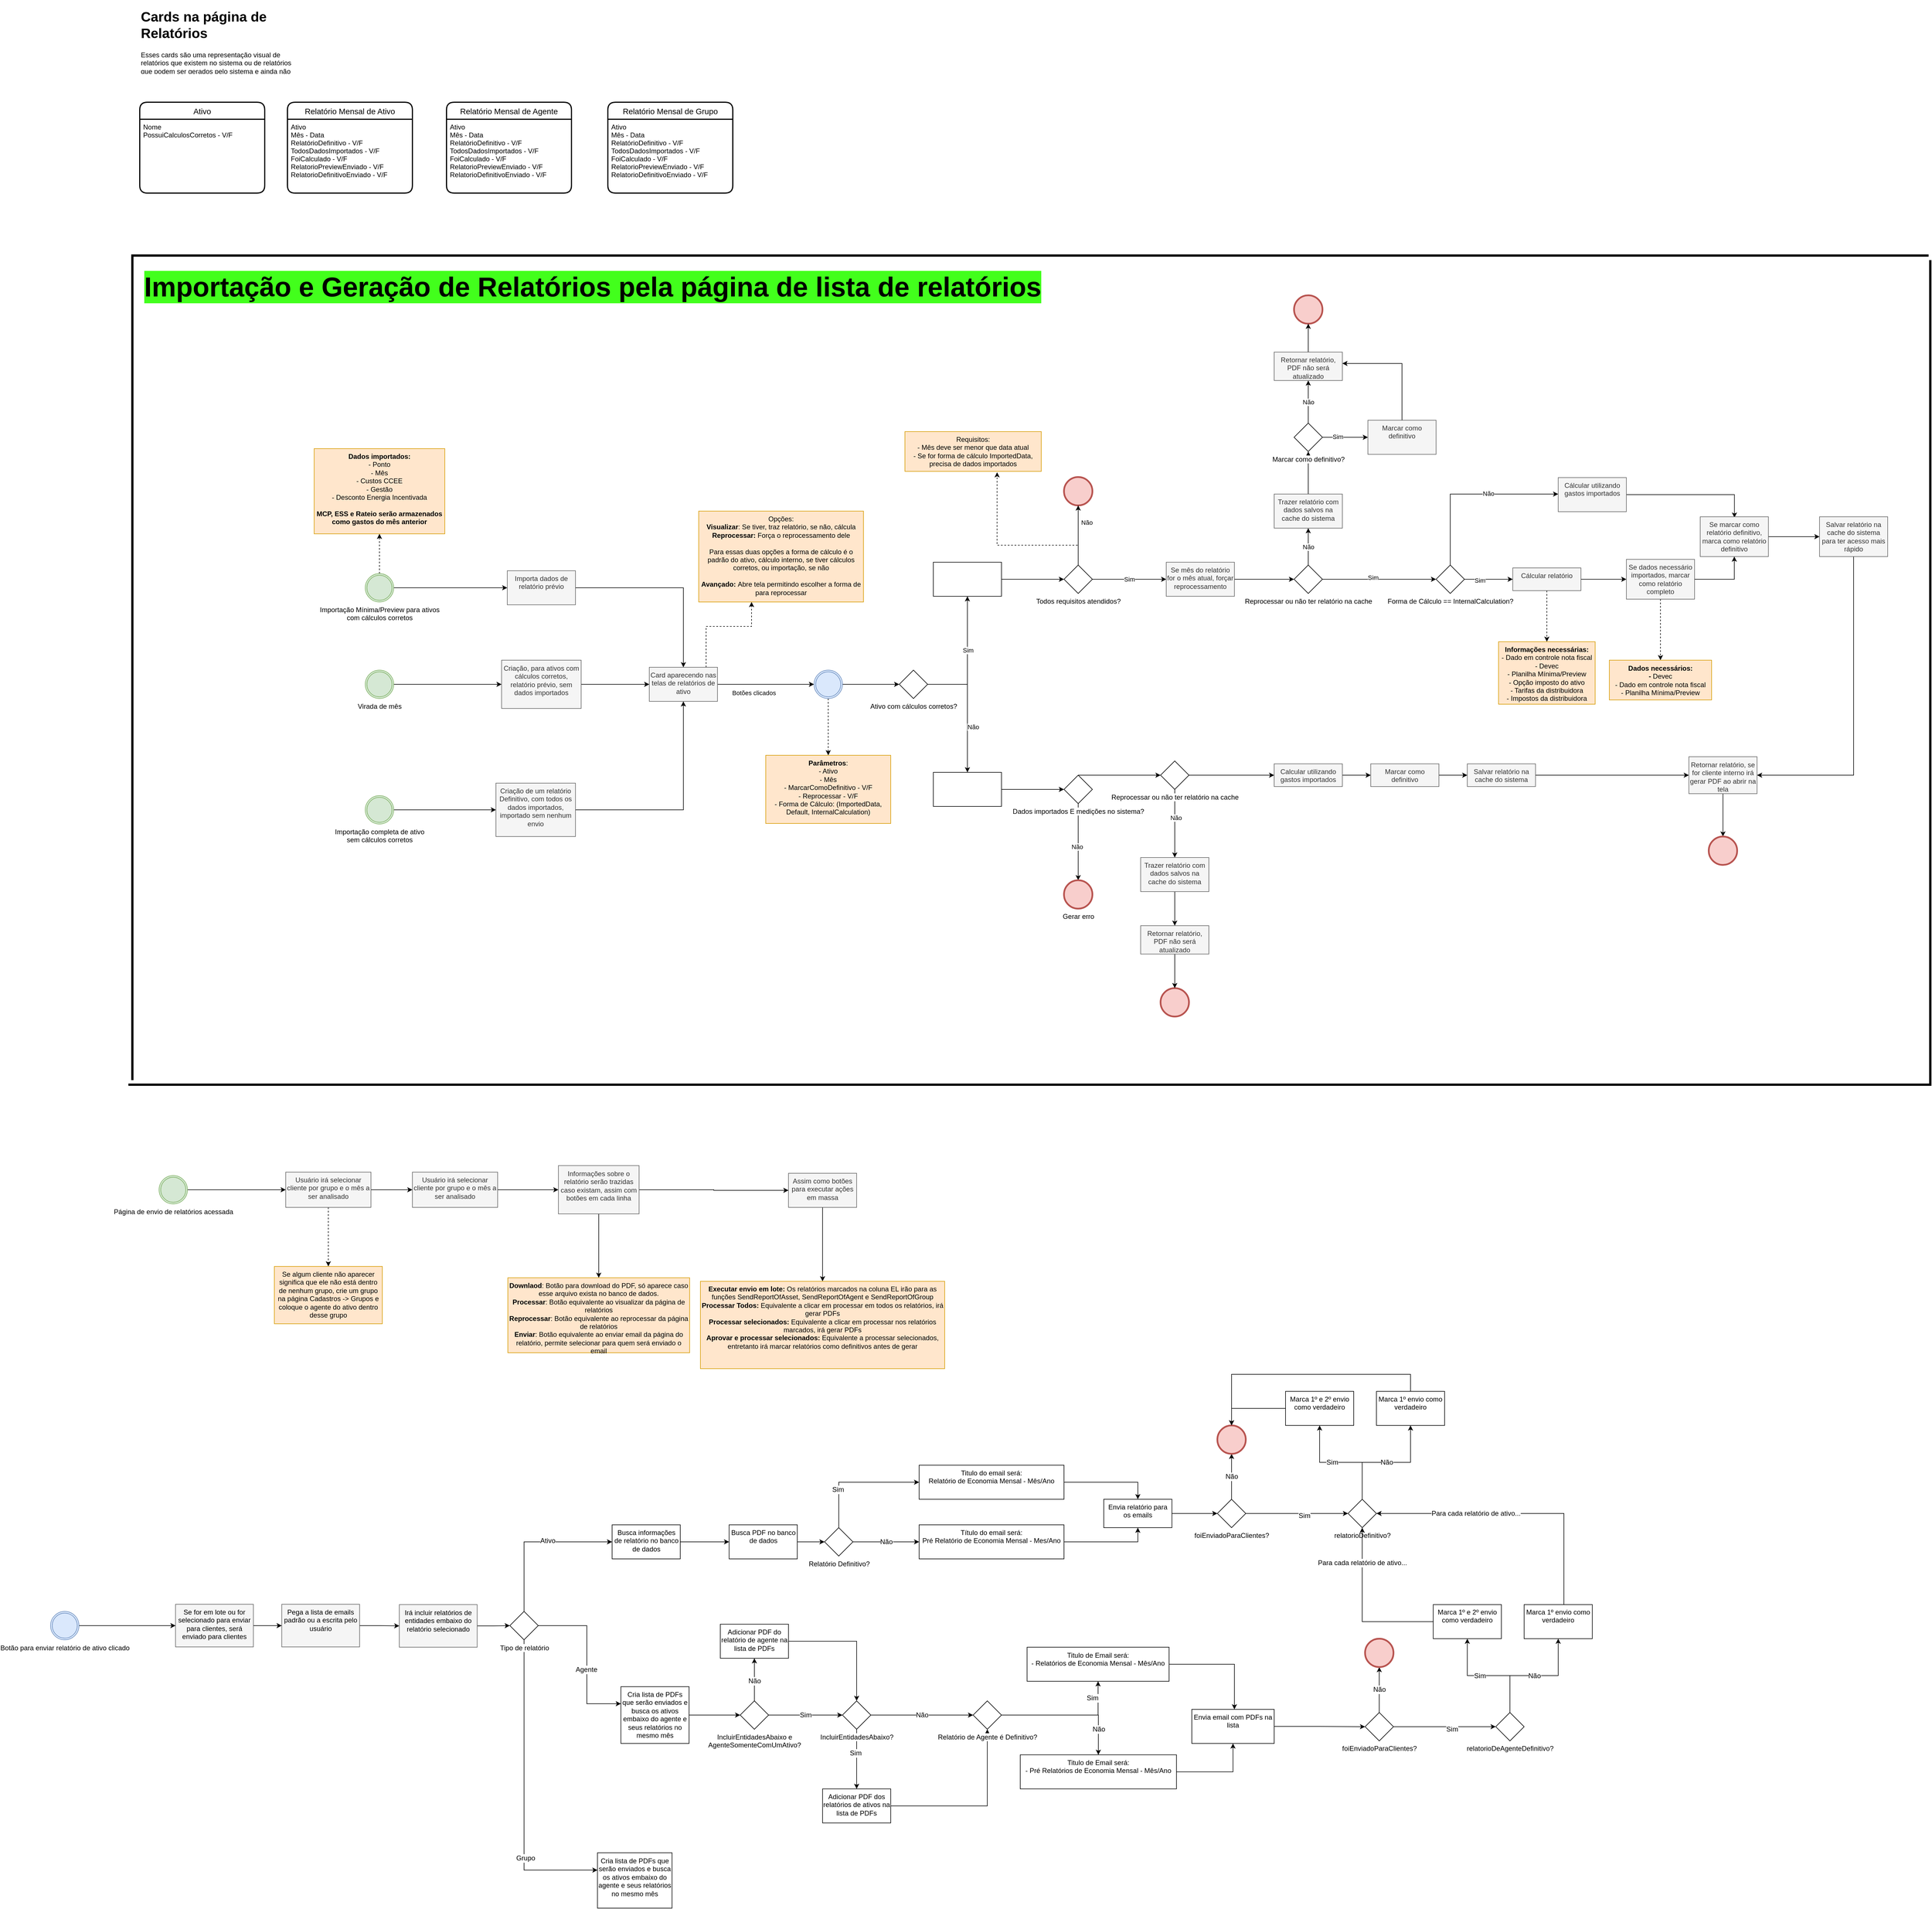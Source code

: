 <mxfile version="20.6.2" type="github">
  <diagram id="C5RBs43oDa-KdzZeNtuy" name="Page-1">
    <mxGraphModel dx="2626" dy="3286" grid="1" gridSize="10" guides="1" tooltips="1" connect="1" arrows="1" fold="1" page="1" pageScale="1" pageWidth="827" pageHeight="1169" math="0" shadow="0">
      <root>
        <mxCell id="WIyWlLk6GJQsqaUBKTNV-0" />
        <mxCell id="WIyWlLk6GJQsqaUBKTNV-1" parent="WIyWlLk6GJQsqaUBKTNV-0" />
        <mxCell id="Ey1h-VCYFiWWdj6kb1TC-207" value="" style="shape=partialRectangle;whiteSpace=wrap;html=1;top=0;left=0;fillColor=none;labelBackgroundColor=none;strokeWidth=4;fontSize=48;" vertex="1" parent="WIyWlLk6GJQsqaUBKTNV-1">
          <mxGeometry x="-465" y="-1550" width="3170" height="1450" as="geometry" />
        </mxCell>
        <mxCell id="Ey1h-VCYFiWWdj6kb1TC-206" value="" style="shape=partialRectangle;whiteSpace=wrap;html=1;bottom=0;right=0;fillColor=none;labelBackgroundColor=none;fontSize=48;strokeWidth=4;" vertex="1" parent="WIyWlLk6GJQsqaUBKTNV-1">
          <mxGeometry x="-460" y="-1560" width="3160" height="1450" as="geometry" />
        </mxCell>
        <mxCell id="Ey1h-VCYFiWWdj6kb1TC-13" value="Relatório Mensal de Ativo" style="swimlane;childLayout=stackLayout;horizontal=1;startSize=30;horizontalStack=0;rounded=1;fontSize=14;fontStyle=0;strokeWidth=2;resizeParent=0;resizeLast=1;shadow=0;dashed=0;align=center;" vertex="1" parent="WIyWlLk6GJQsqaUBKTNV-1">
          <mxGeometry x="-187" y="-1830" width="220" height="160" as="geometry" />
        </mxCell>
        <mxCell id="Ey1h-VCYFiWWdj6kb1TC-14" value="Ativo&#xa;Mês - Data&#xa;RelatórioDefinitivo - V/F&#xa;TodosDadosImportados - V/F&#xa;FoiCalculado - V/F&#xa;RelatorioPreviewEnviado - V/F&#xa;RelatorioDefinitivoEnviado - V/F&#xa;&#xa;" style="align=left;strokeColor=none;fillColor=none;spacingLeft=4;fontSize=12;verticalAlign=top;resizable=0;rotatable=0;part=1;" vertex="1" parent="Ey1h-VCYFiWWdj6kb1TC-13">
          <mxGeometry y="30" width="220" height="130" as="geometry" />
        </mxCell>
        <mxCell id="Ey1h-VCYFiWWdj6kb1TC-15" value="Relatório Mensal de Agente" style="swimlane;childLayout=stackLayout;horizontal=1;startSize=30;horizontalStack=0;rounded=1;fontSize=14;fontStyle=0;strokeWidth=2;resizeParent=0;resizeLast=1;shadow=0;dashed=0;align=center;" vertex="1" parent="WIyWlLk6GJQsqaUBKTNV-1">
          <mxGeometry x="93" y="-1830" width="220" height="160" as="geometry" />
        </mxCell>
        <mxCell id="Ey1h-VCYFiWWdj6kb1TC-16" value="Ativo&#xa;Mês - Data&#xa;RelatórioDefinitivo - V/F&#xa;TodosDadosImportados - V/F&#xa;FoiCalculado - V/F&#xa;RelatorioPreviewEnviado - V/F&#xa;RelatorioDefinitivoEnviado - V/F&#xa;&#xa;" style="align=left;strokeColor=none;fillColor=none;spacingLeft=4;fontSize=12;verticalAlign=top;resizable=0;rotatable=0;part=1;" vertex="1" parent="Ey1h-VCYFiWWdj6kb1TC-15">
          <mxGeometry y="30" width="220" height="130" as="geometry" />
        </mxCell>
        <mxCell id="Ey1h-VCYFiWWdj6kb1TC-17" value="Relatório Mensal de Grupo" style="swimlane;childLayout=stackLayout;horizontal=1;startSize=30;horizontalStack=0;rounded=1;fontSize=14;fontStyle=0;strokeWidth=2;resizeParent=0;resizeLast=1;shadow=0;dashed=0;align=center;" vertex="1" parent="WIyWlLk6GJQsqaUBKTNV-1">
          <mxGeometry x="377" y="-1830" width="220" height="160" as="geometry" />
        </mxCell>
        <mxCell id="Ey1h-VCYFiWWdj6kb1TC-18" value="Ativo&#xa;Mês - Data&#xa;RelatórioDefinitivo - V/F&#xa;TodosDadosImportados - V/F&#xa;FoiCalculado - V/F&#xa;RelatorioPreviewEnviado - V/F&#xa;RelatorioDefinitivoEnviado - V/F&#xa;&#xa;" style="align=left;strokeColor=none;fillColor=none;spacingLeft=4;fontSize=12;verticalAlign=top;resizable=0;rotatable=0;part=1;" vertex="1" parent="Ey1h-VCYFiWWdj6kb1TC-17">
          <mxGeometry y="30" width="220" height="130" as="geometry" />
        </mxCell>
        <mxCell id="Ey1h-VCYFiWWdj6kb1TC-24" value="" style="edgeStyle=orthogonalEdgeStyle;rounded=0;orthogonalLoop=1;jettySize=auto;html=1;" edge="1" parent="WIyWlLk6GJQsqaUBKTNV-1" source="Ey1h-VCYFiWWdj6kb1TC-20" target="Ey1h-VCYFiWWdj6kb1TC-23">
          <mxGeometry relative="1" as="geometry" />
        </mxCell>
        <mxCell id="Ey1h-VCYFiWWdj6kb1TC-20" value="Importação completa de ativo &lt;br&gt;sem cálculos corretos" style="points=[[0.145,0.145,0],[0.5,0,0],[0.855,0.145,0],[1,0.5,0],[0.855,0.855,0],[0.5,1,0],[0.145,0.855,0],[0,0.5,0]];shape=mxgraph.bpmn.event;html=1;verticalLabelPosition=bottom;labelBackgroundColor=#ffffff;verticalAlign=top;align=center;perimeter=ellipsePerimeter;outlineConnect=0;aspect=fixed;outline=throwing;symbol=general;fillColor=#d5e8d4;strokeColor=#82b366;" vertex="1" parent="WIyWlLk6GJQsqaUBKTNV-1">
          <mxGeometry x="-50" y="-609" width="50" height="50" as="geometry" />
        </mxCell>
        <mxCell id="Ey1h-VCYFiWWdj6kb1TC-32" value="" style="edgeStyle=orthogonalEdgeStyle;rounded=0;orthogonalLoop=1;jettySize=auto;html=1;" edge="1" parent="WIyWlLk6GJQsqaUBKTNV-1" source="Ey1h-VCYFiWWdj6kb1TC-23" target="Ey1h-VCYFiWWdj6kb1TC-31">
          <mxGeometry relative="1" as="geometry" />
        </mxCell>
        <mxCell id="Ey1h-VCYFiWWdj6kb1TC-23" value="Criação de um relatório Definitivo, com todos os dados importados, importado sem nenhum envio" style="whiteSpace=wrap;html=1;verticalAlign=top;labelBackgroundColor=none;fillColor=#f5f5f5;fontColor=#333333;strokeColor=#666666;" vertex="1" parent="WIyWlLk6GJQsqaUBKTNV-1">
          <mxGeometry x="180" y="-631" width="140" height="94" as="geometry" />
        </mxCell>
        <mxCell id="Ey1h-VCYFiWWdj6kb1TC-25" value="Ativo" style="swimlane;childLayout=stackLayout;horizontal=1;startSize=30;horizontalStack=0;rounded=1;fontSize=14;fontStyle=0;strokeWidth=2;resizeParent=0;resizeLast=1;shadow=0;dashed=0;align=center;" vertex="1" parent="WIyWlLk6GJQsqaUBKTNV-1">
          <mxGeometry x="-447" y="-1830" width="220" height="160" as="geometry" />
        </mxCell>
        <mxCell id="Ey1h-VCYFiWWdj6kb1TC-26" value="Nome&#xa;PossuiCalculosCorretos - V/F&#xa;&#xa;" style="align=left;strokeColor=none;fillColor=none;spacingLeft=4;fontSize=12;verticalAlign=top;resizable=0;rotatable=0;part=1;" vertex="1" parent="Ey1h-VCYFiWWdj6kb1TC-25">
          <mxGeometry y="30" width="220" height="130" as="geometry" />
        </mxCell>
        <mxCell id="Ey1h-VCYFiWWdj6kb1TC-30" value="&lt;h1&gt;Cards na página de Relatórios&lt;/h1&gt;&lt;p&gt;Esses cards são uma representação visual de relatórios que existem no sistema ou de relatórios que podem ser gerados pelo sistema e ainda não foram.&lt;/p&gt;" style="text;html=1;strokeColor=none;fillColor=none;spacing=5;spacingTop=-20;whiteSpace=wrap;overflow=hidden;rounded=0;" vertex="1" parent="WIyWlLk6GJQsqaUBKTNV-1">
          <mxGeometry x="-450" y="-2000" width="280" height="120" as="geometry" />
        </mxCell>
        <mxCell id="Ey1h-VCYFiWWdj6kb1TC-43" style="edgeStyle=orthogonalEdgeStyle;rounded=0;orthogonalLoop=1;jettySize=auto;html=1;entryX=0;entryY=0.5;entryDx=0;entryDy=0;entryPerimeter=0;" edge="1" parent="WIyWlLk6GJQsqaUBKTNV-1" source="Ey1h-VCYFiWWdj6kb1TC-31" target="Ey1h-VCYFiWWdj6kb1TC-42">
          <mxGeometry relative="1" as="geometry" />
        </mxCell>
        <mxCell id="Ey1h-VCYFiWWdj6kb1TC-48" value="Botões clicados" style="edgeLabel;html=1;align=center;verticalAlign=middle;resizable=0;points=[];" vertex="1" connectable="0" parent="Ey1h-VCYFiWWdj6kb1TC-43">
          <mxGeometry x="-0.294" y="-5" relative="1" as="geometry">
            <mxPoint x="4" y="10" as="offset" />
          </mxGeometry>
        </mxCell>
        <mxCell id="Ey1h-VCYFiWWdj6kb1TC-47" value="" style="edgeStyle=orthogonalEdgeStyle;rounded=0;orthogonalLoop=1;jettySize=auto;html=1;dashed=1;" edge="1" parent="WIyWlLk6GJQsqaUBKTNV-1" source="Ey1h-VCYFiWWdj6kb1TC-31" target="Ey1h-VCYFiWWdj6kb1TC-46">
          <mxGeometry relative="1" as="geometry">
            <Array as="points">
              <mxPoint x="550" y="-907" />
              <mxPoint x="630" y="-907" />
            </Array>
          </mxGeometry>
        </mxCell>
        <mxCell id="Ey1h-VCYFiWWdj6kb1TC-31" value="Card aparecendo nas telas de relatórios de ativo" style="whiteSpace=wrap;html=1;verticalAlign=top;fillColor=#f5f5f5;strokeColor=#666666;fontColor=#333333;labelBackgroundColor=none;" vertex="1" parent="WIyWlLk6GJQsqaUBKTNV-1">
          <mxGeometry x="450" y="-835" width="120" height="60" as="geometry" />
        </mxCell>
        <mxCell id="Ey1h-VCYFiWWdj6kb1TC-35" value="" style="edgeStyle=orthogonalEdgeStyle;rounded=0;orthogonalLoop=1;jettySize=auto;html=1;" edge="1" parent="WIyWlLk6GJQsqaUBKTNV-1" source="Ey1h-VCYFiWWdj6kb1TC-33" target="Ey1h-VCYFiWWdj6kb1TC-34">
          <mxGeometry relative="1" as="geometry" />
        </mxCell>
        <mxCell id="Ey1h-VCYFiWWdj6kb1TC-33" value="Virada de mês" style="points=[[0.145,0.145,0],[0.5,0,0],[0.855,0.145,0],[1,0.5,0],[0.855,0.855,0],[0.5,1,0],[0.145,0.855,0],[0,0.5,0]];shape=mxgraph.bpmn.event;html=1;verticalLabelPosition=bottom;labelBackgroundColor=#ffffff;verticalAlign=top;align=center;perimeter=ellipsePerimeter;outlineConnect=0;aspect=fixed;outline=throwing;symbol=general;fillColor=#d5e8d4;strokeColor=#82b366;" vertex="1" parent="WIyWlLk6GJQsqaUBKTNV-1">
          <mxGeometry x="-50" y="-830" width="50" height="50" as="geometry" />
        </mxCell>
        <mxCell id="Ey1h-VCYFiWWdj6kb1TC-39" style="edgeStyle=orthogonalEdgeStyle;rounded=0;orthogonalLoop=1;jettySize=auto;html=1;entryX=0;entryY=0.5;entryDx=0;entryDy=0;entryPerimeter=0;" edge="1" parent="WIyWlLk6GJQsqaUBKTNV-1" source="Ey1h-VCYFiWWdj6kb1TC-34" target="Ey1h-VCYFiWWdj6kb1TC-31">
          <mxGeometry relative="1" as="geometry" />
        </mxCell>
        <mxCell id="Ey1h-VCYFiWWdj6kb1TC-34" value="Criação, para ativos com cálculos corretos, relatório prévio, sem dados importados" style="whiteSpace=wrap;html=1;verticalAlign=top;labelBackgroundColor=#ffffff;fillColor=#f5f5f5;fontColor=#333333;strokeColor=#666666;" vertex="1" parent="WIyWlLk6GJQsqaUBKTNV-1">
          <mxGeometry x="190" y="-847.5" width="140" height="85" as="geometry" />
        </mxCell>
        <mxCell id="Ey1h-VCYFiWWdj6kb1TC-38" value="" style="edgeStyle=orthogonalEdgeStyle;rounded=0;orthogonalLoop=1;jettySize=auto;html=1;" edge="1" parent="WIyWlLk6GJQsqaUBKTNV-1" source="Ey1h-VCYFiWWdj6kb1TC-36" target="Ey1h-VCYFiWWdj6kb1TC-37">
          <mxGeometry relative="1" as="geometry" />
        </mxCell>
        <mxCell id="Ey1h-VCYFiWWdj6kb1TC-190" style="edgeStyle=orthogonalEdgeStyle;rounded=0;orthogonalLoop=1;jettySize=auto;html=1;dashed=1;" edge="1" parent="WIyWlLk6GJQsqaUBKTNV-1" source="Ey1h-VCYFiWWdj6kb1TC-36" target="Ey1h-VCYFiWWdj6kb1TC-218">
          <mxGeometry relative="1" as="geometry">
            <mxPoint x="-25" y="-1110" as="targetPoint" />
          </mxGeometry>
        </mxCell>
        <mxCell id="Ey1h-VCYFiWWdj6kb1TC-36" value="Importação Mínima/Preview para ativos&lt;br&gt;com cálculos corretos" style="points=[[0.145,0.145,0],[0.5,0,0],[0.855,0.145,0],[1,0.5,0],[0.855,0.855,0],[0.5,1,0],[0.145,0.855,0],[0,0.5,0]];shape=mxgraph.bpmn.event;html=1;verticalLabelPosition=bottom;labelBackgroundColor=#ffffff;verticalAlign=top;align=center;perimeter=ellipsePerimeter;outlineConnect=0;aspect=fixed;outline=throwing;symbol=general;fillColor=#d5e8d4;strokeColor=#82b366;" vertex="1" parent="WIyWlLk6GJQsqaUBKTNV-1">
          <mxGeometry x="-50" y="-1000" width="50" height="50" as="geometry" />
        </mxCell>
        <mxCell id="Ey1h-VCYFiWWdj6kb1TC-40" style="edgeStyle=orthogonalEdgeStyle;rounded=0;orthogonalLoop=1;jettySize=auto;html=1;entryX=0.5;entryY=0;entryDx=0;entryDy=0;" edge="1" parent="WIyWlLk6GJQsqaUBKTNV-1" source="Ey1h-VCYFiWWdj6kb1TC-37" target="Ey1h-VCYFiWWdj6kb1TC-31">
          <mxGeometry relative="1" as="geometry" />
        </mxCell>
        <mxCell id="Ey1h-VCYFiWWdj6kb1TC-37" value="Importa dados de relatório prévio" style="whiteSpace=wrap;html=1;verticalAlign=top;fillColor=#f5f5f5;strokeColor=#666666;labelBackgroundColor=#ffffff;fontColor=#333333;" vertex="1" parent="WIyWlLk6GJQsqaUBKTNV-1">
          <mxGeometry x="200" y="-1005" width="120" height="60" as="geometry" />
        </mxCell>
        <mxCell id="Ey1h-VCYFiWWdj6kb1TC-45" value="" style="edgeStyle=orthogonalEdgeStyle;rounded=0;orthogonalLoop=1;jettySize=auto;html=1;" edge="1" parent="WIyWlLk6GJQsqaUBKTNV-1" source="Ey1h-VCYFiWWdj6kb1TC-42" target="Ey1h-VCYFiWWdj6kb1TC-51">
          <mxGeometry relative="1" as="geometry">
            <mxPoint x="1020" y="-805" as="targetPoint" />
          </mxGeometry>
        </mxCell>
        <mxCell id="Ey1h-VCYFiWWdj6kb1TC-93" value="" style="edgeStyle=orthogonalEdgeStyle;rounded=0;orthogonalLoop=1;jettySize=auto;html=1;dashed=1;" edge="1" parent="WIyWlLk6GJQsqaUBKTNV-1" source="Ey1h-VCYFiWWdj6kb1TC-42" target="Ey1h-VCYFiWWdj6kb1TC-92">
          <mxGeometry relative="1" as="geometry" />
        </mxCell>
        <mxCell id="Ey1h-VCYFiWWdj6kb1TC-42" value="" style="points=[[0.145,0.145,0],[0.5,0,0],[0.855,0.145,0],[1,0.5,0],[0.855,0.855,0],[0.5,1,0],[0.145,0.855,0],[0,0.5,0]];shape=mxgraph.bpmn.event;html=1;verticalLabelPosition=bottom;labelBackgroundColor=#ffffff;verticalAlign=top;align=center;perimeter=ellipsePerimeter;outlineConnect=0;aspect=fixed;outline=throwing;symbol=general;fillColor=#dae8fc;strokeColor=#6c8ebf;" vertex="1" parent="WIyWlLk6GJQsqaUBKTNV-1">
          <mxGeometry x="740" y="-830" width="50" height="50" as="geometry" />
        </mxCell>
        <mxCell id="Ey1h-VCYFiWWdj6kb1TC-46" value="Opções:&lt;br&gt;&lt;b&gt;Visualizar&lt;/b&gt;: Se tiver, traz relatório, se não, cálcula&lt;br&gt;&lt;b&gt;Reprocessar: &lt;/b&gt;Força o reprocessamento dele&lt;br&gt;&lt;br&gt;Para essas duas opções a forma de cálculo é o padrão do ativo, cálculo interno, se tiver cálculos corretos, ou importação, se não&lt;br&gt;&lt;br&gt;&lt;b&gt;Avançado: &lt;/b&gt;Abre tela permitindo escolher a forma de para reprocessar" style="whiteSpace=wrap;html=1;verticalAlign=top;fillColor=#ffe6cc;strokeColor=#d79b00;labelBackgroundColor=none;" vertex="1" parent="WIyWlLk6GJQsqaUBKTNV-1">
          <mxGeometry x="537" y="-1110" width="290" height="160" as="geometry" />
        </mxCell>
        <mxCell id="Ey1h-VCYFiWWdj6kb1TC-49" value="Importa dados de relatório prévio" style="whiteSpace=wrap;html=1;verticalAlign=top;fillColor=#f5f5f5;strokeColor=#666666;labelBackgroundColor=none;fontColor=#333333;" vertex="1" parent="WIyWlLk6GJQsqaUBKTNV-1">
          <mxGeometry x="200" y="-1005" width="120" height="60" as="geometry" />
        </mxCell>
        <mxCell id="Ey1h-VCYFiWWdj6kb1TC-50" value="Criação, para ativos com cálculos corretos, relatório prévio, sem dados importados" style="whiteSpace=wrap;html=1;verticalAlign=top;labelBackgroundColor=none;fillColor=#f5f5f5;fontColor=#333333;strokeColor=#666666;" vertex="1" parent="WIyWlLk6GJQsqaUBKTNV-1">
          <mxGeometry x="190" y="-847.5" width="140" height="85" as="geometry" />
        </mxCell>
        <mxCell id="Ey1h-VCYFiWWdj6kb1TC-53" value="" style="edgeStyle=orthogonalEdgeStyle;rounded=0;orthogonalLoop=1;jettySize=auto;html=1;" edge="1" parent="WIyWlLk6GJQsqaUBKTNV-1" target="Ey1h-VCYFiWWdj6kb1TC-52">
          <mxGeometry relative="1" as="geometry">
            <mxPoint x="940" y="-805" as="sourcePoint" />
            <Array as="points">
              <mxPoint x="1010" y="-805" />
            </Array>
          </mxGeometry>
        </mxCell>
        <mxCell id="Ey1h-VCYFiWWdj6kb1TC-56" value="Sim" style="edgeLabel;html=1;align=center;verticalAlign=middle;resizable=0;points=[];" vertex="1" connectable="0" parent="Ey1h-VCYFiWWdj6kb1TC-53">
          <mxGeometry x="0.156" y="-1" relative="1" as="geometry">
            <mxPoint as="offset" />
          </mxGeometry>
        </mxCell>
        <mxCell id="Ey1h-VCYFiWWdj6kb1TC-58" value="Não" style="edgeStyle=orthogonalEdgeStyle;rounded=0;orthogonalLoop=1;jettySize=auto;html=1;" edge="1" parent="WIyWlLk6GJQsqaUBKTNV-1" source="Ey1h-VCYFiWWdj6kb1TC-51" target="Ey1h-VCYFiWWdj6kb1TC-57">
          <mxGeometry x="0.289" y="10" relative="1" as="geometry">
            <mxPoint as="offset" />
          </mxGeometry>
        </mxCell>
        <mxCell id="Ey1h-VCYFiWWdj6kb1TC-51" value="Ativo com cálculos corretos?" style="points=[[0.25,0.25,0],[0.5,0,0],[0.75,0.25,0],[1,0.5,0],[0.75,0.75,0],[0.5,1,0],[0.25,0.75,0],[0,0.5,0]];shape=mxgraph.bpmn.gateway2;html=1;verticalLabelPosition=bottom;labelBackgroundColor=#ffffff;verticalAlign=top;align=center;perimeter=rhombusPerimeter;outlineConnect=0;outline=none;symbol=none;" vertex="1" parent="WIyWlLk6GJQsqaUBKTNV-1">
          <mxGeometry x="890" y="-830" width="50" height="50" as="geometry" />
        </mxCell>
        <mxCell id="Ey1h-VCYFiWWdj6kb1TC-60" value="" style="edgeStyle=orthogonalEdgeStyle;rounded=0;orthogonalLoop=1;jettySize=auto;html=1;" edge="1" parent="WIyWlLk6GJQsqaUBKTNV-1" source="Ey1h-VCYFiWWdj6kb1TC-52" target="Ey1h-VCYFiWWdj6kb1TC-62">
          <mxGeometry relative="1" as="geometry">
            <mxPoint x="1180" y="-990" as="targetPoint" />
          </mxGeometry>
        </mxCell>
        <mxCell id="Ey1h-VCYFiWWdj6kb1TC-52" value="" style="whiteSpace=wrap;html=1;verticalAlign=top;labelBackgroundColor=none;" vertex="1" parent="WIyWlLk6GJQsqaUBKTNV-1">
          <mxGeometry x="950" y="-1020" width="120" height="60" as="geometry" />
        </mxCell>
        <mxCell id="Ey1h-VCYFiWWdj6kb1TC-156" style="edgeStyle=orthogonalEdgeStyle;rounded=0;orthogonalLoop=1;jettySize=auto;html=1;" edge="1" parent="WIyWlLk6GJQsqaUBKTNV-1" source="Ey1h-VCYFiWWdj6kb1TC-57" target="Ey1h-VCYFiWWdj6kb1TC-155">
          <mxGeometry relative="1" as="geometry" />
        </mxCell>
        <mxCell id="Ey1h-VCYFiWWdj6kb1TC-57" value="" style="whiteSpace=wrap;html=1;verticalAlign=top;labelBackgroundColor=#ffffff;" vertex="1" parent="WIyWlLk6GJQsqaUBKTNV-1">
          <mxGeometry x="950" y="-650" width="120" height="60" as="geometry" />
        </mxCell>
        <mxCell id="Ey1h-VCYFiWWdj6kb1TC-66" value="Não" style="edgeStyle=orthogonalEdgeStyle;rounded=0;orthogonalLoop=1;jettySize=auto;html=1;" edge="1" parent="WIyWlLk6GJQsqaUBKTNV-1" source="Ey1h-VCYFiWWdj6kb1TC-62" target="Ey1h-VCYFiWWdj6kb1TC-65">
          <mxGeometry x="0.429" y="-15" relative="1" as="geometry">
            <Array as="points">
              <mxPoint x="1205" y="-1135" />
            </Array>
            <mxPoint as="offset" />
          </mxGeometry>
        </mxCell>
        <mxCell id="Ey1h-VCYFiWWdj6kb1TC-113" value="Sim" style="edgeStyle=orthogonalEdgeStyle;rounded=0;orthogonalLoop=1;jettySize=auto;html=1;" edge="1" parent="WIyWlLk6GJQsqaUBKTNV-1" source="Ey1h-VCYFiWWdj6kb1TC-62" target="Ey1h-VCYFiWWdj6kb1TC-112">
          <mxGeometry relative="1" as="geometry">
            <Array as="points">
              <mxPoint x="1280" y="-990" />
            </Array>
          </mxGeometry>
        </mxCell>
        <mxCell id="Ey1h-VCYFiWWdj6kb1TC-202" style="edgeStyle=orthogonalEdgeStyle;rounded=0;orthogonalLoop=1;jettySize=auto;html=1;entryX=0.676;entryY=1.023;entryDx=0;entryDy=0;entryPerimeter=0;dashed=1;" edge="1" parent="WIyWlLk6GJQsqaUBKTNV-1" source="Ey1h-VCYFiWWdj6kb1TC-62" target="Ey1h-VCYFiWWdj6kb1TC-71">
          <mxGeometry relative="1" as="geometry">
            <Array as="points">
              <mxPoint x="1205" y="-1050" />
              <mxPoint x="1062" y="-1050" />
            </Array>
          </mxGeometry>
        </mxCell>
        <mxCell id="Ey1h-VCYFiWWdj6kb1TC-62" value="Todos requisitos atendidos?" style="points=[[0.25,0.25,0],[0.5,0,0],[0.75,0.25,0],[1,0.5,0],[0.75,0.75,0],[0.5,1,0],[0.25,0.75,0],[0,0.5,0]];shape=mxgraph.bpmn.gateway2;html=1;verticalLabelPosition=bottom;labelBackgroundColor=#ffffff;verticalAlign=top;align=center;perimeter=rhombusPerimeter;outlineConnect=0;outline=none;symbol=none;" vertex="1" parent="WIyWlLk6GJQsqaUBKTNV-1">
          <mxGeometry x="1180" y="-1015" width="50" height="50" as="geometry" />
        </mxCell>
        <mxCell id="Ey1h-VCYFiWWdj6kb1TC-71" value="Requisitos:&lt;br&gt;- Mês deve ser menor que data atual&lt;br&gt;- Se for forma de cálculo ImportedData, precisa de dados importados" style="whiteSpace=wrap;html=1;verticalAlign=top;labelBackgroundColor=none;fillColor=#ffe6cc;strokeColor=#d79b00;" vertex="1" parent="WIyWlLk6GJQsqaUBKTNV-1">
          <mxGeometry x="900" y="-1250" width="240" height="70" as="geometry" />
        </mxCell>
        <mxCell id="Ey1h-VCYFiWWdj6kb1TC-86" value="" style="edgeStyle=orthogonalEdgeStyle;rounded=0;orthogonalLoop=1;jettySize=auto;html=1;" edge="1" parent="WIyWlLk6GJQsqaUBKTNV-1" source="Ey1h-VCYFiWWdj6kb1TC-78" target="Ey1h-VCYFiWWdj6kb1TC-118">
          <mxGeometry relative="1" as="geometry">
            <mxPoint x="1820" y="-990" as="targetPoint" />
          </mxGeometry>
        </mxCell>
        <mxCell id="Ey1h-VCYFiWWdj6kb1TC-87" value="Sim" style="edgeLabel;html=1;align=center;verticalAlign=middle;resizable=0;points=[];" vertex="1" connectable="0" parent="Ey1h-VCYFiWWdj6kb1TC-86">
          <mxGeometry x="-0.108" y="3" relative="1" as="geometry">
            <mxPoint as="offset" />
          </mxGeometry>
        </mxCell>
        <mxCell id="Ey1h-VCYFiWWdj6kb1TC-89" value="Não" style="edgeStyle=orthogonalEdgeStyle;rounded=0;orthogonalLoop=1;jettySize=auto;html=1;" edge="1" parent="WIyWlLk6GJQsqaUBKTNV-1" source="Ey1h-VCYFiWWdj6kb1TC-78" target="Ey1h-VCYFiWWdj6kb1TC-88">
          <mxGeometry relative="1" as="geometry" />
        </mxCell>
        <mxCell id="Ey1h-VCYFiWWdj6kb1TC-78" value="Reprocessar ou não ter relatório na cache" style="points=[[0.25,0.25,0],[0.5,0,0],[0.75,0.25,0],[1,0.5,0],[0.75,0.75,0],[0.5,1,0],[0.25,0.75,0],[0,0.5,0]];shape=mxgraph.bpmn.gateway2;html=1;verticalLabelPosition=bottom;labelBackgroundColor=#ffffff;verticalAlign=top;align=center;perimeter=rhombusPerimeter;outlineConnect=0;outline=none;symbol=none;" vertex="1" parent="WIyWlLk6GJQsqaUBKTNV-1">
          <mxGeometry x="1585" y="-1015" width="50" height="50" as="geometry" />
        </mxCell>
        <mxCell id="Ey1h-VCYFiWWdj6kb1TC-98" value="" style="edgeStyle=orthogonalEdgeStyle;rounded=0;orthogonalLoop=1;jettySize=auto;html=1;" edge="1" parent="WIyWlLk6GJQsqaUBKTNV-1" source="Ey1h-VCYFiWWdj6kb1TC-88" target="Ey1h-VCYFiWWdj6kb1TC-99">
          <mxGeometry relative="1" as="geometry">
            <mxPoint x="1610.0" y="-1210" as="targetPoint" />
          </mxGeometry>
        </mxCell>
        <mxCell id="Ey1h-VCYFiWWdj6kb1TC-88" value="Trazer relatório com dados salvos na cache do sistema" style="whiteSpace=wrap;html=1;verticalAlign=top;labelBackgroundColor=none;fillColor=#f5f5f5;fontColor=#333333;strokeColor=#666666;" vertex="1" parent="WIyWlLk6GJQsqaUBKTNV-1">
          <mxGeometry x="1550" y="-1140" width="120" height="60" as="geometry" />
        </mxCell>
        <mxCell id="Ey1h-VCYFiWWdj6kb1TC-92" value="&lt;b&gt;Parâmetros&lt;/b&gt;:&lt;br&gt;- Ativo&lt;br&gt;- Mês&lt;br&gt;- MarcarComoDefinitivo - V/F&lt;br&gt;- Reprocessar - V/F&lt;br&gt;- Forma de Cálculo: (ImportedData, Default, InternalCalculation)" style="whiteSpace=wrap;html=1;verticalAlign=top;fillColor=#ffe6cc;strokeColor=#d79b00;labelBackgroundColor=none;" vertex="1" parent="WIyWlLk6GJQsqaUBKTNV-1">
          <mxGeometry x="655" y="-680" width="220" height="120" as="geometry" />
        </mxCell>
        <mxCell id="Ey1h-VCYFiWWdj6kb1TC-96" value="" style="points=[[0.145,0.145,0],[0.5,0,0],[0.855,0.145,0],[1,0.5,0],[0.855,0.855,0],[0.5,1,0],[0.145,0.855,0],[0,0.5,0]];shape=mxgraph.bpmn.event;html=1;verticalLabelPosition=bottom;labelBackgroundColor=#ffffff;verticalAlign=top;align=center;perimeter=ellipsePerimeter;outlineConnect=0;aspect=fixed;outline=end;symbol=terminate2;fillColor=#f8cecc;strokeColor=#b85450;" vertex="1" parent="WIyWlLk6GJQsqaUBKTNV-1">
          <mxGeometry x="1585" y="-1490" width="50" height="50" as="geometry" />
        </mxCell>
        <mxCell id="Ey1h-VCYFiWWdj6kb1TC-101" value="" style="edgeStyle=orthogonalEdgeStyle;rounded=0;orthogonalLoop=1;jettySize=auto;html=1;" edge="1" parent="WIyWlLk6GJQsqaUBKTNV-1" source="Ey1h-VCYFiWWdj6kb1TC-99" target="Ey1h-VCYFiWWdj6kb1TC-100">
          <mxGeometry relative="1" as="geometry" />
        </mxCell>
        <mxCell id="Ey1h-VCYFiWWdj6kb1TC-102" value="Sim" style="edgeLabel;html=1;align=center;verticalAlign=middle;resizable=0;points=[];" vertex="1" connectable="0" parent="Ey1h-VCYFiWWdj6kb1TC-101">
          <mxGeometry x="-0.329" y="1" relative="1" as="geometry">
            <mxPoint as="offset" />
          </mxGeometry>
        </mxCell>
        <mxCell id="Ey1h-VCYFiWWdj6kb1TC-104" value="Não" style="edgeStyle=orthogonalEdgeStyle;rounded=0;orthogonalLoop=1;jettySize=auto;html=1;" edge="1" parent="WIyWlLk6GJQsqaUBKTNV-1" source="Ey1h-VCYFiWWdj6kb1TC-99" target="Ey1h-VCYFiWWdj6kb1TC-105">
          <mxGeometry relative="1" as="geometry" />
        </mxCell>
        <mxCell id="Ey1h-VCYFiWWdj6kb1TC-99" value="Marcar como definitivo?" style="points=[[0.25,0.25,0],[0.5,0,0],[0.75,0.25,0],[1,0.5,0],[0.75,0.75,0],[0.5,1,0],[0.25,0.75,0],[0,0.5,0]];shape=mxgraph.bpmn.gateway2;html=1;verticalLabelPosition=bottom;labelBackgroundColor=#ffffff;verticalAlign=top;align=center;perimeter=rhombusPerimeter;outlineConnect=0;outline=none;symbol=none;" vertex="1" parent="WIyWlLk6GJQsqaUBKTNV-1">
          <mxGeometry x="1585" y="-1265" width="50" height="50" as="geometry" />
        </mxCell>
        <mxCell id="Ey1h-VCYFiWWdj6kb1TC-103" style="edgeStyle=orthogonalEdgeStyle;rounded=0;orthogonalLoop=1;jettySize=auto;html=1;" edge="1" parent="WIyWlLk6GJQsqaUBKTNV-1" source="Ey1h-VCYFiWWdj6kb1TC-100" target="Ey1h-VCYFiWWdj6kb1TC-105">
          <mxGeometry relative="1" as="geometry">
            <Array as="points">
              <mxPoint x="1775" y="-1370" />
            </Array>
          </mxGeometry>
        </mxCell>
        <mxCell id="Ey1h-VCYFiWWdj6kb1TC-100" value="Marcar como definitivo" style="whiteSpace=wrap;html=1;verticalAlign=top;labelBackgroundColor=none;fillColor=#f5f5f5;fontColor=#333333;strokeColor=#666666;" vertex="1" parent="WIyWlLk6GJQsqaUBKTNV-1">
          <mxGeometry x="1715" y="-1270" width="120" height="60" as="geometry" />
        </mxCell>
        <mxCell id="Ey1h-VCYFiWWdj6kb1TC-107" style="edgeStyle=orthogonalEdgeStyle;rounded=0;orthogonalLoop=1;jettySize=auto;html=1;entryX=0.5;entryY=1;entryDx=0;entryDy=0;entryPerimeter=0;" edge="1" parent="WIyWlLk6GJQsqaUBKTNV-1" source="Ey1h-VCYFiWWdj6kb1TC-105" target="Ey1h-VCYFiWWdj6kb1TC-96">
          <mxGeometry relative="1" as="geometry" />
        </mxCell>
        <mxCell id="Ey1h-VCYFiWWdj6kb1TC-105" value="Retornar relatório, PDF não será atualizado" style="whiteSpace=wrap;html=1;verticalAlign=top;labelBackgroundColor=none;fillColor=#f5f5f5;fontColor=#333333;strokeColor=#666666;" vertex="1" parent="WIyWlLk6GJQsqaUBKTNV-1">
          <mxGeometry x="1550" y="-1390" width="120" height="50" as="geometry" />
        </mxCell>
        <mxCell id="Ey1h-VCYFiWWdj6kb1TC-114" style="edgeStyle=orthogonalEdgeStyle;rounded=0;orthogonalLoop=1;jettySize=auto;html=1;" edge="1" parent="WIyWlLk6GJQsqaUBKTNV-1" source="Ey1h-VCYFiWWdj6kb1TC-112" target="Ey1h-VCYFiWWdj6kb1TC-78">
          <mxGeometry relative="1" as="geometry" />
        </mxCell>
        <mxCell id="Ey1h-VCYFiWWdj6kb1TC-112" value="Se mês do relatório for o mês atual, forçar reprocessamento" style="whiteSpace=wrap;html=1;verticalAlign=top;labelBackgroundColor=none;fillColor=#f5f5f5;fontColor=#333333;strokeColor=#666666;" vertex="1" parent="WIyWlLk6GJQsqaUBKTNV-1">
          <mxGeometry x="1360" y="-1020" width="120" height="60" as="geometry" />
        </mxCell>
        <mxCell id="Ey1h-VCYFiWWdj6kb1TC-120" style="edgeStyle=orthogonalEdgeStyle;rounded=0;orthogonalLoop=1;jettySize=auto;html=1;" edge="1" parent="WIyWlLk6GJQsqaUBKTNV-1" source="Ey1h-VCYFiWWdj6kb1TC-118" target="Ey1h-VCYFiWWdj6kb1TC-121">
          <mxGeometry relative="1" as="geometry">
            <mxPoint x="2090" y="-990" as="targetPoint" />
          </mxGeometry>
        </mxCell>
        <mxCell id="Ey1h-VCYFiWWdj6kb1TC-122" value="Sim" style="edgeLabel;html=1;align=center;verticalAlign=middle;resizable=0;points=[];" vertex="1" connectable="0" parent="Ey1h-VCYFiWWdj6kb1TC-120">
          <mxGeometry x="-0.371" y="-2" relative="1" as="geometry">
            <mxPoint as="offset" />
          </mxGeometry>
        </mxCell>
        <mxCell id="Ey1h-VCYFiWWdj6kb1TC-126" value="" style="edgeStyle=orthogonalEdgeStyle;rounded=0;orthogonalLoop=1;jettySize=auto;html=1;" edge="1" parent="WIyWlLk6GJQsqaUBKTNV-1" source="Ey1h-VCYFiWWdj6kb1TC-118" target="Ey1h-VCYFiWWdj6kb1TC-125">
          <mxGeometry relative="1" as="geometry">
            <mxPoint x="1850" y="-1120" as="targetPoint" />
            <Array as="points">
              <mxPoint x="1860" y="-1140" />
            </Array>
          </mxGeometry>
        </mxCell>
        <mxCell id="Ey1h-VCYFiWWdj6kb1TC-127" value="Não" style="edgeLabel;html=1;align=center;verticalAlign=middle;resizable=0;points=[];" vertex="1" connectable="0" parent="Ey1h-VCYFiWWdj6kb1TC-126">
          <mxGeometry x="0.217" y="1" relative="1" as="geometry">
            <mxPoint as="offset" />
          </mxGeometry>
        </mxCell>
        <mxCell id="Ey1h-VCYFiWWdj6kb1TC-118" value="Forma de Cálculo == InternalCalculation?" style="points=[[0.25,0.25,0],[0.5,0,0],[0.75,0.25,0],[1,0.5,0],[0.75,0.75,0],[0.5,1,0],[0.25,0.75,0],[0,0.5,0]];shape=mxgraph.bpmn.gateway2;html=1;verticalLabelPosition=bottom;labelBackgroundColor=#ffffff;verticalAlign=top;align=center;perimeter=rhombusPerimeter;outlineConnect=0;outline=none;symbol=none;" vertex="1" parent="WIyWlLk6GJQsqaUBKTNV-1">
          <mxGeometry x="1835" y="-1015" width="50" height="50" as="geometry" />
        </mxCell>
        <mxCell id="Ey1h-VCYFiWWdj6kb1TC-130" style="edgeStyle=orthogonalEdgeStyle;rounded=0;orthogonalLoop=1;jettySize=auto;html=1;" edge="1" parent="WIyWlLk6GJQsqaUBKTNV-1" source="Ey1h-VCYFiWWdj6kb1TC-121" target="Ey1h-VCYFiWWdj6kb1TC-128">
          <mxGeometry relative="1" as="geometry" />
        </mxCell>
        <mxCell id="Ey1h-VCYFiWWdj6kb1TC-194" style="edgeStyle=orthogonalEdgeStyle;rounded=0;orthogonalLoop=1;jettySize=auto;html=1;dashed=1;" edge="1" parent="WIyWlLk6GJQsqaUBKTNV-1" source="Ey1h-VCYFiWWdj6kb1TC-121" target="Ey1h-VCYFiWWdj6kb1TC-193">
          <mxGeometry relative="1" as="geometry" />
        </mxCell>
        <mxCell id="Ey1h-VCYFiWWdj6kb1TC-121" value="Cálcular relatório" style="whiteSpace=wrap;html=1;verticalAlign=top;labelBackgroundColor=none;fillColor=#f5f5f5;fontColor=#333333;strokeColor=#666666;" vertex="1" parent="WIyWlLk6GJQsqaUBKTNV-1">
          <mxGeometry x="1970" y="-1010" width="120" height="40" as="geometry" />
        </mxCell>
        <mxCell id="Ey1h-VCYFiWWdj6kb1TC-129" style="edgeStyle=orthogonalEdgeStyle;rounded=0;orthogonalLoop=1;jettySize=auto;html=1;entryX=0.502;entryY=0.021;entryDx=0;entryDy=0;entryPerimeter=0;" edge="1" parent="WIyWlLk6GJQsqaUBKTNV-1" source="Ey1h-VCYFiWWdj6kb1TC-125" target="Ey1h-VCYFiWWdj6kb1TC-131">
          <mxGeometry relative="1" as="geometry" />
        </mxCell>
        <mxCell id="Ey1h-VCYFiWWdj6kb1TC-125" value="Cálcular utilizando gastos importados" style="whiteSpace=wrap;html=1;verticalAlign=top;labelBackgroundColor=none;fillColor=#f5f5f5;fontColor=#333333;strokeColor=#666666;" vertex="1" parent="WIyWlLk6GJQsqaUBKTNV-1">
          <mxGeometry x="2050" y="-1169" width="120" height="60" as="geometry" />
        </mxCell>
        <mxCell id="Ey1h-VCYFiWWdj6kb1TC-132" style="edgeStyle=orthogonalEdgeStyle;rounded=0;orthogonalLoop=1;jettySize=auto;html=1;" edge="1" parent="WIyWlLk6GJQsqaUBKTNV-1" source="Ey1h-VCYFiWWdj6kb1TC-128" target="Ey1h-VCYFiWWdj6kb1TC-131">
          <mxGeometry relative="1" as="geometry" />
        </mxCell>
        <mxCell id="Ey1h-VCYFiWWdj6kb1TC-196" style="edgeStyle=orthogonalEdgeStyle;rounded=0;orthogonalLoop=1;jettySize=auto;html=1;dashed=1;" edge="1" parent="WIyWlLk6GJQsqaUBKTNV-1" source="Ey1h-VCYFiWWdj6kb1TC-128" target="Ey1h-VCYFiWWdj6kb1TC-195">
          <mxGeometry relative="1" as="geometry" />
        </mxCell>
        <mxCell id="Ey1h-VCYFiWWdj6kb1TC-128" value="Se dados necessário importados, marcar como relatório completo" style="whiteSpace=wrap;html=1;verticalAlign=top;labelBackgroundColor=none;fillColor=#f5f5f5;fontColor=#333333;strokeColor=#666666;" vertex="1" parent="WIyWlLk6GJQsqaUBKTNV-1">
          <mxGeometry x="2170" y="-1025" width="120" height="70" as="geometry" />
        </mxCell>
        <mxCell id="Ey1h-VCYFiWWdj6kb1TC-197" style="edgeStyle=orthogonalEdgeStyle;rounded=0;orthogonalLoop=1;jettySize=auto;html=1;" edge="1" parent="WIyWlLk6GJQsqaUBKTNV-1" source="Ey1h-VCYFiWWdj6kb1TC-131" target="Ey1h-VCYFiWWdj6kb1TC-139">
          <mxGeometry relative="1" as="geometry" />
        </mxCell>
        <mxCell id="Ey1h-VCYFiWWdj6kb1TC-131" value="Se marcar como relatório definitivo, marca como relatório definitivo" style="whiteSpace=wrap;html=1;verticalAlign=top;labelBackgroundColor=none;fillColor=#f5f5f5;fontColor=#333333;strokeColor=#666666;" vertex="1" parent="WIyWlLk6GJQsqaUBKTNV-1">
          <mxGeometry x="2300" y="-1100" width="120" height="70" as="geometry" />
        </mxCell>
        <mxCell id="Ey1h-VCYFiWWdj6kb1TC-198" style="edgeStyle=orthogonalEdgeStyle;rounded=0;orthogonalLoop=1;jettySize=auto;html=1;" edge="1" parent="WIyWlLk6GJQsqaUBKTNV-1" source="Ey1h-VCYFiWWdj6kb1TC-139" target="Ey1h-VCYFiWWdj6kb1TC-184">
          <mxGeometry relative="1" as="geometry">
            <mxPoint x="2570" y="-830" as="targetPoint" />
            <Array as="points">
              <mxPoint x="2570" y="-645" />
            </Array>
          </mxGeometry>
        </mxCell>
        <mxCell id="Ey1h-VCYFiWWdj6kb1TC-139" value="Salvar relatório na cache do sistema para ter acesso mais rápido" style="whiteSpace=wrap;html=1;verticalAlign=top;labelBackgroundColor=none;fillColor=#f5f5f5;fontColor=#333333;strokeColor=#666666;" vertex="1" parent="WIyWlLk6GJQsqaUBKTNV-1">
          <mxGeometry x="2510" y="-1100" width="120" height="70" as="geometry" />
        </mxCell>
        <mxCell id="Ey1h-VCYFiWWdj6kb1TC-158" style="edgeStyle=orthogonalEdgeStyle;rounded=0;orthogonalLoop=1;jettySize=auto;html=1;" edge="1" parent="WIyWlLk6GJQsqaUBKTNV-1" source="Ey1h-VCYFiWWdj6kb1TC-155" target="Ey1h-VCYFiWWdj6kb1TC-159">
          <mxGeometry relative="1" as="geometry">
            <mxPoint x="1210" y="-440" as="targetPoint" />
          </mxGeometry>
        </mxCell>
        <mxCell id="Ey1h-VCYFiWWdj6kb1TC-160" value="Não" style="edgeLabel;html=1;align=center;verticalAlign=middle;resizable=0;points=[];" vertex="1" connectable="0" parent="Ey1h-VCYFiWWdj6kb1TC-158">
          <mxGeometry x="0.123" y="-2" relative="1" as="geometry">
            <mxPoint as="offset" />
          </mxGeometry>
        </mxCell>
        <mxCell id="Ey1h-VCYFiWWdj6kb1TC-162" value="" style="edgeStyle=orthogonalEdgeStyle;rounded=0;orthogonalLoop=1;jettySize=auto;html=1;" edge="1" parent="WIyWlLk6GJQsqaUBKTNV-1" source="Ey1h-VCYFiWWdj6kb1TC-155" target="Ey1h-VCYFiWWdj6kb1TC-163">
          <mxGeometry relative="1" as="geometry">
            <mxPoint x="1320" y="-620" as="targetPoint" />
            <Array as="points">
              <mxPoint x="1260" y="-645" />
              <mxPoint x="1260" y="-645" />
            </Array>
          </mxGeometry>
        </mxCell>
        <mxCell id="Ey1h-VCYFiWWdj6kb1TC-155" value="Dados importados E medições no sistema?" style="points=[[0.25,0.25,0],[0.5,0,0],[0.75,0.25,0],[1,0.5,0],[0.75,0.75,0],[0.5,1,0],[0.25,0.75,0],[0,0.5,0]];shape=mxgraph.bpmn.gateway2;html=1;verticalLabelPosition=bottom;labelBackgroundColor=#ffffff;verticalAlign=top;align=center;perimeter=rhombusPerimeter;outlineConnect=0;outline=none;symbol=none;" vertex="1" parent="WIyWlLk6GJQsqaUBKTNV-1">
          <mxGeometry x="1180" y="-645" width="50" height="50" as="geometry" />
        </mxCell>
        <mxCell id="Ey1h-VCYFiWWdj6kb1TC-159" value="Gerar erro" style="points=[[0.145,0.145,0],[0.5,0,0],[0.855,0.145,0],[1,0.5,0],[0.855,0.855,0],[0.5,1,0],[0.145,0.855,0],[0,0.5,0]];shape=mxgraph.bpmn.event;html=1;verticalLabelPosition=bottom;labelBackgroundColor=#ffffff;verticalAlign=top;align=center;perimeter=ellipsePerimeter;outlineConnect=0;aspect=fixed;outline=end;symbol=terminate2;fillColor=#f8cecc;strokeColor=#b85450;" vertex="1" parent="WIyWlLk6GJQsqaUBKTNV-1">
          <mxGeometry x="1180" y="-460" width="50" height="50" as="geometry" />
        </mxCell>
        <mxCell id="Ey1h-VCYFiWWdj6kb1TC-173" style="edgeStyle=orthogonalEdgeStyle;rounded=0;orthogonalLoop=1;jettySize=auto;html=1;exitX=0.5;exitY=1;exitDx=0;exitDy=0;exitPerimeter=0;" edge="1" parent="WIyWlLk6GJQsqaUBKTNV-1" source="Ey1h-VCYFiWWdj6kb1TC-163" target="Ey1h-VCYFiWWdj6kb1TC-166">
          <mxGeometry relative="1" as="geometry" />
        </mxCell>
        <mxCell id="Ey1h-VCYFiWWdj6kb1TC-175" value="Não" style="edgeLabel;html=1;align=center;verticalAlign=middle;resizable=0;points=[];" vertex="1" connectable="0" parent="Ey1h-VCYFiWWdj6kb1TC-173">
          <mxGeometry x="-0.177" y="2" relative="1" as="geometry">
            <mxPoint as="offset" />
          </mxGeometry>
        </mxCell>
        <mxCell id="Ey1h-VCYFiWWdj6kb1TC-177" style="edgeStyle=orthogonalEdgeStyle;rounded=0;orthogonalLoop=1;jettySize=auto;html=1;" edge="1" parent="WIyWlLk6GJQsqaUBKTNV-1" source="Ey1h-VCYFiWWdj6kb1TC-163" target="Ey1h-VCYFiWWdj6kb1TC-178">
          <mxGeometry relative="1" as="geometry">
            <mxPoint x="1590" y="-640" as="targetPoint" />
            <Array as="points" />
          </mxGeometry>
        </mxCell>
        <mxCell id="Ey1h-VCYFiWWdj6kb1TC-163" value="Reprocessar ou não ter relatório na cache" style="points=[[0.25,0.25,0],[0.5,0,0],[0.75,0.25,0],[1,0.5,0],[0.75,0.75,0],[0.5,1,0],[0.25,0.75,0],[0,0.5,0]];shape=mxgraph.bpmn.gateway2;html=1;verticalLabelPosition=bottom;labelBackgroundColor=#ffffff;verticalAlign=top;align=center;perimeter=rhombusPerimeter;outlineConnect=0;outline=none;symbol=none;" vertex="1" parent="WIyWlLk6GJQsqaUBKTNV-1">
          <mxGeometry x="1350" y="-670" width="50" height="50" as="geometry" />
        </mxCell>
        <mxCell id="Ey1h-VCYFiWWdj6kb1TC-174" style="edgeStyle=orthogonalEdgeStyle;rounded=0;orthogonalLoop=1;jettySize=auto;html=1;" edge="1" parent="WIyWlLk6GJQsqaUBKTNV-1" source="Ey1h-VCYFiWWdj6kb1TC-166" target="Ey1h-VCYFiWWdj6kb1TC-172">
          <mxGeometry relative="1" as="geometry" />
        </mxCell>
        <mxCell id="Ey1h-VCYFiWWdj6kb1TC-166" value="Trazer relatório com dados salvos na cache do sistema" style="whiteSpace=wrap;html=1;verticalAlign=top;labelBackgroundColor=none;fillColor=#f5f5f5;fontColor=#333333;strokeColor=#666666;" vertex="1" parent="WIyWlLk6GJQsqaUBKTNV-1">
          <mxGeometry x="1315" y="-500" width="120" height="60" as="geometry" />
        </mxCell>
        <mxCell id="Ey1h-VCYFiWWdj6kb1TC-167" value="" style="points=[[0.145,0.145,0],[0.5,0,0],[0.855,0.145,0],[1,0.5,0],[0.855,0.855,0],[0.5,1,0],[0.145,0.855,0],[0,0.5,0]];shape=mxgraph.bpmn.event;html=1;verticalLabelPosition=bottom;labelBackgroundColor=#ffffff;verticalAlign=top;align=center;perimeter=ellipsePerimeter;outlineConnect=0;aspect=fixed;outline=end;symbol=terminate2;fillColor=#f8cecc;strokeColor=#b85450;" vertex="1" parent="WIyWlLk6GJQsqaUBKTNV-1">
          <mxGeometry x="1350" y="-270" width="50" height="50" as="geometry" />
        </mxCell>
        <mxCell id="Ey1h-VCYFiWWdj6kb1TC-171" style="edgeStyle=orthogonalEdgeStyle;rounded=0;orthogonalLoop=1;jettySize=auto;html=1;entryX=0.5;entryY=0;entryDx=0;entryDy=0;entryPerimeter=0;" edge="1" parent="WIyWlLk6GJQsqaUBKTNV-1" source="Ey1h-VCYFiWWdj6kb1TC-172" target="Ey1h-VCYFiWWdj6kb1TC-167">
          <mxGeometry relative="1" as="geometry" />
        </mxCell>
        <mxCell id="Ey1h-VCYFiWWdj6kb1TC-172" value="Retornar relatório, PDF não será atualizado" style="whiteSpace=wrap;html=1;verticalAlign=top;labelBackgroundColor=none;fillColor=#f5f5f5;fontColor=#333333;strokeColor=#666666;" vertex="1" parent="WIyWlLk6GJQsqaUBKTNV-1">
          <mxGeometry x="1315" y="-380" width="120" height="50" as="geometry" />
        </mxCell>
        <mxCell id="Ey1h-VCYFiWWdj6kb1TC-181" style="edgeStyle=orthogonalEdgeStyle;rounded=0;orthogonalLoop=1;jettySize=auto;html=1;" edge="1" parent="WIyWlLk6GJQsqaUBKTNV-1" source="Ey1h-VCYFiWWdj6kb1TC-178" target="Ey1h-VCYFiWWdj6kb1TC-180">
          <mxGeometry relative="1" as="geometry" />
        </mxCell>
        <mxCell id="Ey1h-VCYFiWWdj6kb1TC-178" value="Calcular utilizando gastos importados" style="whiteSpace=wrap;html=1;verticalAlign=top;labelBackgroundColor=none;fillColor=#f5f5f5;fontColor=#333333;strokeColor=#666666;" vertex="1" parent="WIyWlLk6GJQsqaUBKTNV-1">
          <mxGeometry x="1550" y="-665" width="120" height="40" as="geometry" />
        </mxCell>
        <mxCell id="Ey1h-VCYFiWWdj6kb1TC-183" style="edgeStyle=orthogonalEdgeStyle;rounded=0;orthogonalLoop=1;jettySize=auto;html=1;" edge="1" parent="WIyWlLk6GJQsqaUBKTNV-1" source="Ey1h-VCYFiWWdj6kb1TC-180" target="Ey1h-VCYFiWWdj6kb1TC-182">
          <mxGeometry relative="1" as="geometry" />
        </mxCell>
        <mxCell id="Ey1h-VCYFiWWdj6kb1TC-180" value="Marcar como definitivo" style="whiteSpace=wrap;html=1;verticalAlign=top;labelBackgroundColor=none;fillColor=#f5f5f5;fontColor=#333333;strokeColor=#666666;" vertex="1" parent="WIyWlLk6GJQsqaUBKTNV-1">
          <mxGeometry x="1720" y="-665" width="120" height="40" as="geometry" />
        </mxCell>
        <mxCell id="Ey1h-VCYFiWWdj6kb1TC-185" style="edgeStyle=orthogonalEdgeStyle;rounded=0;orthogonalLoop=1;jettySize=auto;html=1;" edge="1" parent="WIyWlLk6GJQsqaUBKTNV-1" source="Ey1h-VCYFiWWdj6kb1TC-182" target="Ey1h-VCYFiWWdj6kb1TC-184">
          <mxGeometry relative="1" as="geometry" />
        </mxCell>
        <mxCell id="Ey1h-VCYFiWWdj6kb1TC-182" value="Salvar relatório na cache do sistema" style="whiteSpace=wrap;html=1;verticalAlign=top;labelBackgroundColor=none;fillColor=#f5f5f5;fontColor=#333333;strokeColor=#666666;" vertex="1" parent="WIyWlLk6GJQsqaUBKTNV-1">
          <mxGeometry x="1890" y="-665" width="120" height="40" as="geometry" />
        </mxCell>
        <mxCell id="Ey1h-VCYFiWWdj6kb1TC-187" style="edgeStyle=orthogonalEdgeStyle;rounded=0;orthogonalLoop=1;jettySize=auto;html=1;" edge="1" parent="WIyWlLk6GJQsqaUBKTNV-1" source="Ey1h-VCYFiWWdj6kb1TC-184" target="Ey1h-VCYFiWWdj6kb1TC-188">
          <mxGeometry relative="1" as="geometry">
            <mxPoint x="2190" y="-644.947" as="targetPoint" />
          </mxGeometry>
        </mxCell>
        <mxCell id="Ey1h-VCYFiWWdj6kb1TC-184" value="Retornar relatório, se for cliente interno irá gerar PDF ao abrir na tela" style="whiteSpace=wrap;html=1;verticalAlign=top;labelBackgroundColor=none;fillColor=#f5f5f5;fontColor=#333333;strokeColor=#666666;" vertex="1" parent="WIyWlLk6GJQsqaUBKTNV-1">
          <mxGeometry x="2280" y="-677.5" width="120" height="65" as="geometry" />
        </mxCell>
        <mxCell id="Ey1h-VCYFiWWdj6kb1TC-188" value="" style="points=[[0.145,0.145,0],[0.5,0,0],[0.855,0.145,0],[1,0.5,0],[0.855,0.855,0],[0.5,1,0],[0.145,0.855,0],[0,0.5,0]];shape=mxgraph.bpmn.event;html=1;verticalLabelPosition=bottom;labelBackgroundColor=#ffffff;verticalAlign=top;align=center;perimeter=ellipsePerimeter;outlineConnect=0;aspect=fixed;outline=end;symbol=terminate2;fillColor=#f8cecc;strokeColor=#b85450;" vertex="1" parent="WIyWlLk6GJQsqaUBKTNV-1">
          <mxGeometry x="2315" y="-537" width="50" height="50" as="geometry" />
        </mxCell>
        <mxCell id="Ey1h-VCYFiWWdj6kb1TC-193" value="&lt;b&gt;Informações necessárias:&lt;/b&gt;&lt;br&gt;- Dado em controle nota fiscal&lt;br&gt;- Devec&lt;br&gt;- Planilha Mínima/Preview&lt;br&gt;- Opção imposto do ativo&lt;br&gt;- Tarifas da distribuidora&lt;br&gt;- Impostos da distribuidora" style="whiteSpace=wrap;html=1;verticalAlign=top;labelBackgroundColor=none;fillColor=#ffe6cc;strokeColor=#d79b00;" vertex="1" parent="WIyWlLk6GJQsqaUBKTNV-1">
          <mxGeometry x="1945" y="-880" width="170" height="110" as="geometry" />
        </mxCell>
        <mxCell id="Ey1h-VCYFiWWdj6kb1TC-195" value="&lt;b&gt;Dados necessários:&lt;br&gt;- &lt;/b&gt;Devec&lt;br&gt;- Dado em controle nota fiscal&lt;br&gt;- Planilha Mínima/Preview&lt;br&gt;" style="whiteSpace=wrap;html=1;verticalAlign=top;labelBackgroundColor=none;fillColor=#ffe6cc;strokeColor=#d79b00;" vertex="1" parent="WIyWlLk6GJQsqaUBKTNV-1">
          <mxGeometry x="2140" y="-847.5" width="180" height="70" as="geometry" />
        </mxCell>
        <mxCell id="Ey1h-VCYFiWWdj6kb1TC-65" value="" style="points=[[0.145,0.145,0],[0.5,0,0],[0.855,0.145,0],[1,0.5,0],[0.855,0.855,0],[0.5,1,0],[0.145,0.855,0],[0,0.5,0]];shape=mxgraph.bpmn.event;html=1;verticalLabelPosition=bottom;labelBackgroundColor=#ffffff;verticalAlign=top;align=center;perimeter=ellipsePerimeter;outlineConnect=0;aspect=fixed;outline=end;symbol=terminate2;fillColor=#f8cecc;strokeColor=#b85450;" vertex="1" parent="WIyWlLk6GJQsqaUBKTNV-1">
          <mxGeometry x="1180" y="-1170" width="50" height="50" as="geometry" />
        </mxCell>
        <mxCell id="Ey1h-VCYFiWWdj6kb1TC-201" value="" style="edgeStyle=orthogonalEdgeStyle;rounded=0;orthogonalLoop=1;jettySize=auto;html=1;dashed=1;endArrow=none;" edge="1" parent="WIyWlLk6GJQsqaUBKTNV-1" source="Ey1h-VCYFiWWdj6kb1TC-62" target="Ey1h-VCYFiWWdj6kb1TC-65">
          <mxGeometry relative="1" as="geometry">
            <mxPoint x="1205" y="-1015" as="sourcePoint" />
            <mxPoint x="1205" y="-1220" as="targetPoint" />
          </mxGeometry>
        </mxCell>
        <mxCell id="Ey1h-VCYFiWWdj6kb1TC-203" value="Importação e Geração de Relatórios pela página de lista de relatórios" style="text;html=1;align=center;verticalAlign=middle;resizable=0;points=[];autosize=1;strokeColor=none;fillColor=none;fontSize=48;fontStyle=1;labelBackgroundColor=#42FF1C;" vertex="1" parent="WIyWlLk6GJQsqaUBKTNV-1">
          <mxGeometry x="-450" y="-1540" width="1600" height="70" as="geometry" />
        </mxCell>
        <mxCell id="Ey1h-VCYFiWWdj6kb1TC-216" style="edgeStyle=orthogonalEdgeStyle;rounded=0;orthogonalLoop=1;jettySize=auto;html=1;fontSize=12;" edge="1" parent="WIyWlLk6GJQsqaUBKTNV-1" source="Ey1h-VCYFiWWdj6kb1TC-214" target="Ey1h-VCYFiWWdj6kb1TC-219">
          <mxGeometry relative="1" as="geometry">
            <mxPoint x="-180" y="85" as="targetPoint" />
          </mxGeometry>
        </mxCell>
        <mxCell id="Ey1h-VCYFiWWdj6kb1TC-214" value="Página de envio de relatórios acessada" style="points=[[0.145,0.145,0],[0.5,0,0],[0.855,0.145,0],[1,0.5,0],[0.855,0.855,0],[0.5,1,0],[0.145,0.855,0],[0,0.5,0]];shape=mxgraph.bpmn.event;html=1;verticalLabelPosition=bottom;labelBackgroundColor=#ffffff;verticalAlign=top;align=center;perimeter=ellipsePerimeter;outlineConnect=0;aspect=fixed;outline=throwing;symbol=general;strokeWidth=1;fontSize=12;fillColor=#d5e8d4;strokeColor=#82b366;" vertex="1" parent="WIyWlLk6GJQsqaUBKTNV-1">
          <mxGeometry x="-413" y="60" width="50" height="50" as="geometry" />
        </mxCell>
        <mxCell id="Ey1h-VCYFiWWdj6kb1TC-218" value="&lt;b&gt;Dados importados:&lt;/b&gt;&lt;br&gt;- Ponto&lt;br&gt;- Mês&lt;br&gt;- Custos CCEE&lt;br&gt;- Gestão&lt;br&gt;- Desconto Energia Incentivada&lt;br&gt;&lt;br&gt;&lt;b&gt;MCP, ESS e Rateio serão armazenados como gastos do mês anterior&lt;/b&gt;" style="whiteSpace=wrap;html=1;verticalAlign=top;fillColor=#ffe6cc;strokeColor=#d79b00;labelBackgroundColor=none;" vertex="1" parent="WIyWlLk6GJQsqaUBKTNV-1">
          <mxGeometry x="-140" y="-1220" width="230" height="150" as="geometry" />
        </mxCell>
        <mxCell id="Ey1h-VCYFiWWdj6kb1TC-221" style="edgeStyle=orthogonalEdgeStyle;rounded=0;orthogonalLoop=1;jettySize=auto;html=1;fontSize=12;dashed=1;" edge="1" parent="WIyWlLk6GJQsqaUBKTNV-1" source="Ey1h-VCYFiWWdj6kb1TC-219" target="Ey1h-VCYFiWWdj6kb1TC-220">
          <mxGeometry relative="1" as="geometry" />
        </mxCell>
        <mxCell id="Ey1h-VCYFiWWdj6kb1TC-223" style="edgeStyle=orthogonalEdgeStyle;rounded=0;orthogonalLoop=1;jettySize=auto;html=1;fontSize=12;" edge="1" parent="WIyWlLk6GJQsqaUBKTNV-1" source="Ey1h-VCYFiWWdj6kb1TC-219" target="Ey1h-VCYFiWWdj6kb1TC-222">
          <mxGeometry relative="1" as="geometry" />
        </mxCell>
        <mxCell id="Ey1h-VCYFiWWdj6kb1TC-219" value="Usuário irá selecionar cliente por grupo e o mês a ser analisado" style="whiteSpace=wrap;html=1;verticalAlign=top;labelBackgroundColor=none;fillColor=#f5f5f5;fontColor=#333333;strokeColor=#666666;" vertex="1" parent="WIyWlLk6GJQsqaUBKTNV-1">
          <mxGeometry x="-190" y="54" width="150" height="62" as="geometry" />
        </mxCell>
        <mxCell id="Ey1h-VCYFiWWdj6kb1TC-220" value="Se algum cliente não aparecer significa que ele não está dentro de nenhum grupo, crie um grupo na página Cadastros -&amp;gt; Grupos e coloque o agente do ativo dentro desse grupo" style="whiteSpace=wrap;html=1;verticalAlign=top;labelBackgroundColor=none;fillColor=#ffe6cc;strokeColor=#d79b00;strokeWidth=1;fontSize=12;" vertex="1" parent="WIyWlLk6GJQsqaUBKTNV-1">
          <mxGeometry x="-210" y="220" width="190" height="101" as="geometry" />
        </mxCell>
        <mxCell id="Ey1h-VCYFiWWdj6kb1TC-227" value="" style="edgeStyle=orthogonalEdgeStyle;rounded=0;orthogonalLoop=1;jettySize=auto;html=1;fontSize=12;" edge="1" parent="WIyWlLk6GJQsqaUBKTNV-1" source="Ey1h-VCYFiWWdj6kb1TC-222" target="Ey1h-VCYFiWWdj6kb1TC-226">
          <mxGeometry relative="1" as="geometry" />
        </mxCell>
        <mxCell id="Ey1h-VCYFiWWdj6kb1TC-222" value="Usuário irá selecionar cliente por grupo e o mês a ser analisado" style="whiteSpace=wrap;html=1;verticalAlign=top;labelBackgroundColor=none;fillColor=#f5f5f5;fontColor=#333333;strokeColor=#666666;strokeWidth=1;fontSize=12;" vertex="1" parent="WIyWlLk6GJQsqaUBKTNV-1">
          <mxGeometry x="33" y="54" width="150" height="62" as="geometry" />
        </mxCell>
        <mxCell id="Ey1h-VCYFiWWdj6kb1TC-229" style="edgeStyle=orthogonalEdgeStyle;rounded=0;orthogonalLoop=1;jettySize=auto;html=1;fontSize=12;" edge="1" parent="WIyWlLk6GJQsqaUBKTNV-1" source="Ey1h-VCYFiWWdj6kb1TC-226" target="Ey1h-VCYFiWWdj6kb1TC-228">
          <mxGeometry relative="1" as="geometry" />
        </mxCell>
        <mxCell id="Ey1h-VCYFiWWdj6kb1TC-231" value="" style="edgeStyle=orthogonalEdgeStyle;rounded=0;orthogonalLoop=1;jettySize=auto;html=1;fontSize=12;" edge="1" parent="WIyWlLk6GJQsqaUBKTNV-1" source="Ey1h-VCYFiWWdj6kb1TC-226" target="Ey1h-VCYFiWWdj6kb1TC-230">
          <mxGeometry relative="1" as="geometry" />
        </mxCell>
        <mxCell id="Ey1h-VCYFiWWdj6kb1TC-226" value="Informações sobre o relatório serão trazidas caso existam, assim com botões em cada linha" style="whiteSpace=wrap;html=1;verticalAlign=top;fillColor=#f5f5f5;strokeColor=#666666;fontColor=#333333;labelBackgroundColor=none;strokeWidth=1;" vertex="1" parent="WIyWlLk6GJQsqaUBKTNV-1">
          <mxGeometry x="290" y="42.5" width="142" height="85" as="geometry" />
        </mxCell>
        <mxCell id="Ey1h-VCYFiWWdj6kb1TC-228" value="&lt;b&gt;Downlaod&lt;/b&gt;: Botão para download do PDF, só aparece caso esse arquivo exista no banco de dados.&lt;br&gt;&lt;b&gt;Processar&lt;/b&gt;: Botão equivalente ao visualizar da página de relatórios&lt;br&gt;&lt;b&gt;Reprocessar&lt;/b&gt;: Botão equivalente ao reprocessar da página de relatórios&lt;br&gt;&lt;b&gt;Enviar&lt;/b&gt;: Botão equivalente ao enviar email da página do relatório, permite selecionar para quem será enviado o email" style="whiteSpace=wrap;html=1;verticalAlign=top;fillColor=#ffe6cc;strokeColor=#d79b00;labelBackgroundColor=none;strokeWidth=1;fontSize=12;" vertex="1" parent="WIyWlLk6GJQsqaUBKTNV-1">
          <mxGeometry x="201" y="240" width="320" height="132" as="geometry" />
        </mxCell>
        <mxCell id="Ey1h-VCYFiWWdj6kb1TC-233" value="" style="edgeStyle=orthogonalEdgeStyle;rounded=0;orthogonalLoop=1;jettySize=auto;html=1;fontSize=12;" edge="1" parent="WIyWlLk6GJQsqaUBKTNV-1" source="Ey1h-VCYFiWWdj6kb1TC-230" target="Ey1h-VCYFiWWdj6kb1TC-232">
          <mxGeometry relative="1" as="geometry" />
        </mxCell>
        <mxCell id="Ey1h-VCYFiWWdj6kb1TC-230" value="Assim como botões para executar ações em massa" style="whiteSpace=wrap;html=1;verticalAlign=top;fillColor=#f5f5f5;strokeColor=#666666;fontColor=#333333;labelBackgroundColor=none;strokeWidth=1;" vertex="1" parent="WIyWlLk6GJQsqaUBKTNV-1">
          <mxGeometry x="695" y="56" width="120" height="60" as="geometry" />
        </mxCell>
        <mxCell id="Ey1h-VCYFiWWdj6kb1TC-232" value="&lt;b&gt;Executar envio em lote:&lt;/b&gt; Os relatórios marcados na coluna EL irão para as funções SendReportOfAsset, SendReportOfAgent e SendReportOfGroup&lt;br&gt;&lt;b&gt;Processar Todos:&lt;/b&gt; Equivalente a clicar em processar em todos os relatórios, irá gerar PDFs&lt;br&gt;&lt;b&gt;Processar selecionados:&lt;/b&gt; Equivalente a clicar em processar nos relatórios marcados, irá gerar PDFs&lt;br&gt;&lt;b&gt;Aprovar e processar selecionados: &lt;/b&gt;Equivalente a processar selecionados, entretanto irá marcar relatórios como definitivos antes de gerar" style="whiteSpace=wrap;html=1;verticalAlign=top;fillColor=#ffe6cc;strokeColor=#d79b00;labelBackgroundColor=none;strokeWidth=1;" vertex="1" parent="WIyWlLk6GJQsqaUBKTNV-1">
          <mxGeometry x="540" y="246.25" width="430" height="153.75" as="geometry" />
        </mxCell>
        <mxCell id="Ey1h-VCYFiWWdj6kb1TC-240" value="" style="edgeStyle=orthogonalEdgeStyle;rounded=0;orthogonalLoop=1;jettySize=auto;html=1;fontSize=12;" edge="1" parent="WIyWlLk6GJQsqaUBKTNV-1" source="Ey1h-VCYFiWWdj6kb1TC-236" target="Ey1h-VCYFiWWdj6kb1TC-239">
          <mxGeometry relative="1" as="geometry" />
        </mxCell>
        <mxCell id="Ey1h-VCYFiWWdj6kb1TC-236" value="Botão para enviar relatório de ativo clicado" style="points=[[0.145,0.145,0],[0.5,0,0],[0.855,0.145,0],[1,0.5,0],[0.855,0.855,0],[0.5,1,0],[0.145,0.855,0],[0,0.5,0]];shape=mxgraph.bpmn.event;html=1;verticalLabelPosition=bottom;labelBackgroundColor=#ffffff;verticalAlign=top;align=center;perimeter=ellipsePerimeter;outlineConnect=0;aspect=fixed;outline=throwing;symbol=general;strokeWidth=1;fontSize=12;fillColor=#dae8fc;strokeColor=#6c8ebf;" vertex="1" parent="WIyWlLk6GJQsqaUBKTNV-1">
          <mxGeometry x="-604" y="827.5" width="50" height="50" as="geometry" />
        </mxCell>
        <mxCell id="Ey1h-VCYFiWWdj6kb1TC-258" style="edgeStyle=orthogonalEdgeStyle;rounded=0;orthogonalLoop=1;jettySize=auto;html=1;fontSize=12;fontColor=default;" edge="1" parent="WIyWlLk6GJQsqaUBKTNV-1" source="Ey1h-VCYFiWWdj6kb1TC-239" target="Ey1h-VCYFiWWdj6kb1TC-257">
          <mxGeometry relative="1" as="geometry" />
        </mxCell>
        <mxCell id="Ey1h-VCYFiWWdj6kb1TC-239" value="Se for em lote ou for selecionado para enviar para clientes, será enviado para clientes" style="whiteSpace=wrap;html=1;verticalAlign=top;fillColor=#f5f5f5;strokeColor=#666666;labelBackgroundColor=none;strokeWidth=1;fontColor=default;" vertex="1" parent="WIyWlLk6GJQsqaUBKTNV-1">
          <mxGeometry x="-384" y="815" width="137" height="75" as="geometry" />
        </mxCell>
        <mxCell id="Ey1h-VCYFiWWdj6kb1TC-249" value="" style="edgeStyle=orthogonalEdgeStyle;rounded=0;orthogonalLoop=1;jettySize=auto;html=1;fontSize=12;fontColor=default;" edge="1" parent="WIyWlLk6GJQsqaUBKTNV-1" source="Ey1h-VCYFiWWdj6kb1TC-244" target="Ey1h-VCYFiWWdj6kb1TC-248">
          <mxGeometry relative="1" as="geometry">
            <Array as="points">
              <mxPoint x="229.5" y="705" />
            </Array>
          </mxGeometry>
        </mxCell>
        <mxCell id="Ey1h-VCYFiWWdj6kb1TC-250" value="Ativo" style="edgeLabel;html=1;align=center;verticalAlign=middle;resizable=0;points=[];fontSize=12;fontColor=default;" vertex="1" connectable="0" parent="Ey1h-VCYFiWWdj6kb1TC-249">
          <mxGeometry x="0.179" y="2" relative="1" as="geometry">
            <mxPoint as="offset" />
          </mxGeometry>
        </mxCell>
        <mxCell id="Ey1h-VCYFiWWdj6kb1TC-252" value="" style="edgeStyle=orthogonalEdgeStyle;rounded=0;orthogonalLoop=1;jettySize=auto;html=1;fontSize=12;fontColor=default;" edge="1" parent="WIyWlLk6GJQsqaUBKTNV-1" source="Ey1h-VCYFiWWdj6kb1TC-244" target="Ey1h-VCYFiWWdj6kb1TC-251">
          <mxGeometry relative="1" as="geometry">
            <Array as="points">
              <mxPoint x="340" y="853" />
              <mxPoint x="340" y="990" />
            </Array>
          </mxGeometry>
        </mxCell>
        <mxCell id="Ey1h-VCYFiWWdj6kb1TC-253" value="Agente" style="edgeLabel;html=1;align=center;verticalAlign=middle;resizable=0;points=[];fontSize=12;fontColor=default;" vertex="1" connectable="0" parent="Ey1h-VCYFiWWdj6kb1TC-252">
          <mxGeometry x="0.147" y="-1" relative="1" as="geometry">
            <mxPoint as="offset" />
          </mxGeometry>
        </mxCell>
        <mxCell id="Ey1h-VCYFiWWdj6kb1TC-255" value="" style="edgeStyle=orthogonalEdgeStyle;rounded=0;orthogonalLoop=1;jettySize=auto;html=1;fontSize=12;fontColor=default;" edge="1" parent="WIyWlLk6GJQsqaUBKTNV-1" source="Ey1h-VCYFiWWdj6kb1TC-244" target="Ey1h-VCYFiWWdj6kb1TC-254">
          <mxGeometry relative="1" as="geometry">
            <Array as="points">
              <mxPoint x="230" y="1283" />
            </Array>
          </mxGeometry>
        </mxCell>
        <mxCell id="Ey1h-VCYFiWWdj6kb1TC-256" value="Grupo" style="edgeLabel;html=1;align=center;verticalAlign=middle;resizable=0;points=[];fontSize=12;fontColor=default;" vertex="1" connectable="0" parent="Ey1h-VCYFiWWdj6kb1TC-255">
          <mxGeometry x="0.436" y="2" relative="1" as="geometry">
            <mxPoint as="offset" />
          </mxGeometry>
        </mxCell>
        <mxCell id="Ey1h-VCYFiWWdj6kb1TC-244" value="Tipo de relatório" style="points=[[0.25,0.25,0],[0.5,0,0],[0.75,0.25,0],[1,0.5,0],[0.75,0.75,0],[0.5,1,0],[0.25,0.75,0],[0,0.5,0]];shape=mxgraph.bpmn.gateway2;html=1;verticalLabelPosition=bottom;labelBackgroundColor=#ffffff;verticalAlign=top;align=center;perimeter=rhombusPerimeter;outlineConnect=0;outline=none;symbol=none;strokeWidth=1;fontSize=12;fontColor=default;" vertex="1" parent="WIyWlLk6GJQsqaUBKTNV-1">
          <mxGeometry x="204.5" y="827.5" width="50" height="50" as="geometry" />
        </mxCell>
        <mxCell id="Ey1h-VCYFiWWdj6kb1TC-261" style="edgeStyle=orthogonalEdgeStyle;rounded=0;orthogonalLoop=1;jettySize=auto;html=1;fontSize=12;fontColor=default;" edge="1" parent="WIyWlLk6GJQsqaUBKTNV-1" source="Ey1h-VCYFiWWdj6kb1TC-248" target="Ey1h-VCYFiWWdj6kb1TC-260">
          <mxGeometry relative="1" as="geometry" />
        </mxCell>
        <mxCell id="Ey1h-VCYFiWWdj6kb1TC-248" value="Busca informações de relatório no banco de dados" style="whiteSpace=wrap;html=1;verticalAlign=top;labelBackgroundColor=#ffffff;strokeWidth=1;" vertex="1" parent="WIyWlLk6GJQsqaUBKTNV-1">
          <mxGeometry x="384.5" y="675" width="120" height="60" as="geometry" />
        </mxCell>
        <mxCell id="Ey1h-VCYFiWWdj6kb1TC-307" style="edgeStyle=orthogonalEdgeStyle;rounded=0;orthogonalLoop=1;jettySize=auto;html=1;fontSize=12;fontColor=default;" edge="1" parent="WIyWlLk6GJQsqaUBKTNV-1" source="Ey1h-VCYFiWWdj6kb1TC-251" target="Ey1h-VCYFiWWdj6kb1TC-306">
          <mxGeometry relative="1" as="geometry" />
        </mxCell>
        <mxCell id="Ey1h-VCYFiWWdj6kb1TC-251" value="Cria lista de PDFs que serão enviados e busca os ativos embaixo do agente e seus relatórios no mesmo mês" style="whiteSpace=wrap;html=1;verticalAlign=top;labelBackgroundColor=#ffffff;strokeWidth=1;" vertex="1" parent="WIyWlLk6GJQsqaUBKTNV-1">
          <mxGeometry x="400" y="960" width="120" height="100" as="geometry" />
        </mxCell>
        <mxCell id="Ey1h-VCYFiWWdj6kb1TC-254" value="Cria lista de PDFs que serão enviados e busca os ativos embaixo do agente e seus relatórios no mesmo mês" style="whiteSpace=wrap;html=1;verticalAlign=top;labelBackgroundColor=#ffffff;strokeWidth=1;" vertex="1" parent="WIyWlLk6GJQsqaUBKTNV-1">
          <mxGeometry x="358.75" y="1252.5" width="131.25" height="97.5" as="geometry" />
        </mxCell>
        <mxCell id="Ey1h-VCYFiWWdj6kb1TC-304" style="edgeStyle=orthogonalEdgeStyle;rounded=0;orthogonalLoop=1;jettySize=auto;html=1;fontSize=12;fontColor=default;" edge="1" parent="WIyWlLk6GJQsqaUBKTNV-1" source="Ey1h-VCYFiWWdj6kb1TC-257" target="Ey1h-VCYFiWWdj6kb1TC-303">
          <mxGeometry relative="1" as="geometry" />
        </mxCell>
        <mxCell id="Ey1h-VCYFiWWdj6kb1TC-257" value="Pega a lista de emails padrão ou a escrita pelo usuário" style="whiteSpace=wrap;html=1;verticalAlign=top;fillColor=#f5f5f5;strokeColor=#666666;labelBackgroundColor=none;strokeWidth=1;fontColor=default;fontSize=12;" vertex="1" parent="WIyWlLk6GJQsqaUBKTNV-1">
          <mxGeometry x="-197" y="815" width="137" height="75" as="geometry" />
        </mxCell>
        <mxCell id="Ey1h-VCYFiWWdj6kb1TC-263" style="edgeStyle=orthogonalEdgeStyle;rounded=0;orthogonalLoop=1;jettySize=auto;html=1;fontSize=12;fontColor=default;" edge="1" parent="WIyWlLk6GJQsqaUBKTNV-1" source="Ey1h-VCYFiWWdj6kb1TC-260" target="Ey1h-VCYFiWWdj6kb1TC-264">
          <mxGeometry relative="1" as="geometry">
            <mxPoint x="753.5" y="705" as="targetPoint" />
          </mxGeometry>
        </mxCell>
        <mxCell id="Ey1h-VCYFiWWdj6kb1TC-260" value="Busca PDF no banco de dados" style="whiteSpace=wrap;html=1;verticalAlign=top;labelBackgroundColor=#ffffff;strokeWidth=1;fontSize=12;fontColor=default;" vertex="1" parent="WIyWlLk6GJQsqaUBKTNV-1">
          <mxGeometry x="590.5" y="675" width="120" height="60" as="geometry" />
        </mxCell>
        <mxCell id="Ey1h-VCYFiWWdj6kb1TC-272" value="" style="edgeStyle=orthogonalEdgeStyle;rounded=0;orthogonalLoop=1;jettySize=auto;html=1;fontSize=12;fontColor=default;" edge="1" parent="WIyWlLk6GJQsqaUBKTNV-1" source="Ey1h-VCYFiWWdj6kb1TC-264" target="Ey1h-VCYFiWWdj6kb1TC-271">
          <mxGeometry relative="1" as="geometry">
            <Array as="points">
              <mxPoint x="783" y="600" />
            </Array>
          </mxGeometry>
        </mxCell>
        <mxCell id="Ey1h-VCYFiWWdj6kb1TC-273" value="Sim" style="edgeLabel;html=1;align=center;verticalAlign=middle;resizable=0;points=[];fontSize=12;fontColor=default;" vertex="1" connectable="0" parent="Ey1h-VCYFiWWdj6kb1TC-272">
          <mxGeometry x="-0.396" y="2" relative="1" as="geometry">
            <mxPoint as="offset" />
          </mxGeometry>
        </mxCell>
        <mxCell id="Ey1h-VCYFiWWdj6kb1TC-275" value="Não" style="edgeStyle=orthogonalEdgeStyle;rounded=0;orthogonalLoop=1;jettySize=auto;html=1;fontSize=12;fontColor=default;" edge="1" parent="WIyWlLk6GJQsqaUBKTNV-1" source="Ey1h-VCYFiWWdj6kb1TC-264" target="Ey1h-VCYFiWWdj6kb1TC-274">
          <mxGeometry relative="1" as="geometry" />
        </mxCell>
        <mxCell id="Ey1h-VCYFiWWdj6kb1TC-264" value="Relatório Definitivo?" style="points=[[0.25,0.25,0],[0.5,0,0],[0.75,0.25,0],[1,0.5,0],[0.75,0.75,0],[0.5,1,0],[0.25,0.75,0],[0,0.5,0]];shape=mxgraph.bpmn.gateway2;html=1;verticalLabelPosition=bottom;labelBackgroundColor=#ffffff;verticalAlign=top;align=center;perimeter=rhombusPerimeter;outlineConnect=0;outline=none;symbol=none;strokeWidth=1;fontSize=12;fontColor=default;" vertex="1" parent="WIyWlLk6GJQsqaUBKTNV-1">
          <mxGeometry x="758.5" y="680" width="50" height="50" as="geometry" />
        </mxCell>
        <mxCell id="Ey1h-VCYFiWWdj6kb1TC-279" style="edgeStyle=orthogonalEdgeStyle;rounded=0;orthogonalLoop=1;jettySize=auto;html=1;fontSize=12;fontColor=default;" edge="1" parent="WIyWlLk6GJQsqaUBKTNV-1" source="Ey1h-VCYFiWWdj6kb1TC-271" target="Ey1h-VCYFiWWdj6kb1TC-278">
          <mxGeometry relative="1" as="geometry">
            <Array as="points">
              <mxPoint x="1310" y="600" />
            </Array>
          </mxGeometry>
        </mxCell>
        <mxCell id="Ey1h-VCYFiWWdj6kb1TC-271" value="Titulo do email será:&lt;br&gt;Relatório de Economia Mensal - Mês/Ano" style="whiteSpace=wrap;html=1;verticalAlign=top;labelBackgroundColor=#ffffff;strokeWidth=1;" vertex="1" parent="WIyWlLk6GJQsqaUBKTNV-1">
          <mxGeometry x="925" y="570" width="255" height="60" as="geometry" />
        </mxCell>
        <mxCell id="Ey1h-VCYFiWWdj6kb1TC-280" style="edgeStyle=orthogonalEdgeStyle;rounded=0;orthogonalLoop=1;jettySize=auto;html=1;entryX=0.5;entryY=1;entryDx=0;entryDy=0;fontSize=12;fontColor=default;" edge="1" parent="WIyWlLk6GJQsqaUBKTNV-1" source="Ey1h-VCYFiWWdj6kb1TC-274" target="Ey1h-VCYFiWWdj6kb1TC-278">
          <mxGeometry relative="1" as="geometry" />
        </mxCell>
        <mxCell id="Ey1h-VCYFiWWdj6kb1TC-274" value="Título do email será:&lt;br&gt;Pré Relatório de Economia Mensal - Mes/Ano" style="whiteSpace=wrap;html=1;verticalAlign=top;labelBackgroundColor=#ffffff;strokeWidth=1;" vertex="1" parent="WIyWlLk6GJQsqaUBKTNV-1">
          <mxGeometry x="925" y="675" width="255" height="60" as="geometry" />
        </mxCell>
        <mxCell id="Ey1h-VCYFiWWdj6kb1TC-282" style="edgeStyle=orthogonalEdgeStyle;rounded=0;orthogonalLoop=1;jettySize=auto;html=1;fontSize=12;fontColor=default;" edge="1" parent="WIyWlLk6GJQsqaUBKTNV-1" source="Ey1h-VCYFiWWdj6kb1TC-278" target="Ey1h-VCYFiWWdj6kb1TC-283">
          <mxGeometry relative="1" as="geometry">
            <mxPoint x="1430" y="655" as="targetPoint" />
          </mxGeometry>
        </mxCell>
        <mxCell id="Ey1h-VCYFiWWdj6kb1TC-278" value="Envia relatório para os emails" style="whiteSpace=wrap;html=1;verticalAlign=top;labelBackgroundColor=#ffffff;strokeWidth=1;fontSize=12;fontColor=default;" vertex="1" parent="WIyWlLk6GJQsqaUBKTNV-1">
          <mxGeometry x="1250" y="630" width="120" height="50" as="geometry" />
        </mxCell>
        <mxCell id="Ey1h-VCYFiWWdj6kb1TC-285" style="edgeStyle=orthogonalEdgeStyle;rounded=0;orthogonalLoop=1;jettySize=auto;html=1;fontSize=12;fontColor=default;" edge="1" parent="WIyWlLk6GJQsqaUBKTNV-1" source="Ey1h-VCYFiWWdj6kb1TC-283" target="Ey1h-VCYFiWWdj6kb1TC-284">
          <mxGeometry relative="1" as="geometry" />
        </mxCell>
        <mxCell id="Ey1h-VCYFiWWdj6kb1TC-291" value="Sim" style="edgeLabel;html=1;align=center;verticalAlign=middle;resizable=0;points=[];fontSize=12;fontColor=default;" vertex="1" connectable="0" parent="Ey1h-VCYFiWWdj6kb1TC-285">
          <mxGeometry x="0.14" y="-4" relative="1" as="geometry">
            <mxPoint as="offset" />
          </mxGeometry>
        </mxCell>
        <mxCell id="Ey1h-VCYFiWWdj6kb1TC-289" value="Não" style="edgeStyle=orthogonalEdgeStyle;rounded=0;orthogonalLoop=1;jettySize=auto;html=1;fontSize=12;fontColor=default;" edge="1" parent="WIyWlLk6GJQsqaUBKTNV-1" source="Ey1h-VCYFiWWdj6kb1TC-283" target="Ey1h-VCYFiWWdj6kb1TC-290">
          <mxGeometry relative="1" as="geometry">
            <mxPoint x="1475" y="555" as="targetPoint" />
          </mxGeometry>
        </mxCell>
        <mxCell id="Ey1h-VCYFiWWdj6kb1TC-283" value="foiEnviadoParaClientes?" style="points=[[0.25,0.25,0],[0.5,0,0],[0.75,0.25,0],[1,0.5,0],[0.75,0.75,0],[0.5,1,0],[0.25,0.75,0],[0,0.5,0]];shape=mxgraph.bpmn.gateway2;html=1;verticalLabelPosition=bottom;labelBackgroundColor=#ffffff;verticalAlign=top;align=center;perimeter=rhombusPerimeter;outlineConnect=0;outline=none;symbol=none;strokeWidth=1;fontSize=12;fontColor=default;" vertex="1" parent="WIyWlLk6GJQsqaUBKTNV-1">
          <mxGeometry x="1450" y="630" width="50" height="50" as="geometry" />
        </mxCell>
        <mxCell id="Ey1h-VCYFiWWdj6kb1TC-295" value="Não" style="edgeStyle=orthogonalEdgeStyle;rounded=0;orthogonalLoop=1;jettySize=auto;html=1;fontSize=12;fontColor=default;" edge="1" parent="WIyWlLk6GJQsqaUBKTNV-1" source="Ey1h-VCYFiWWdj6kb1TC-284" target="Ey1h-VCYFiWWdj6kb1TC-294">
          <mxGeometry relative="1" as="geometry" />
        </mxCell>
        <mxCell id="Ey1h-VCYFiWWdj6kb1TC-297" value="" style="edgeStyle=orthogonalEdgeStyle;rounded=0;orthogonalLoop=1;jettySize=auto;html=1;fontSize=12;fontColor=default;" edge="1" parent="WIyWlLk6GJQsqaUBKTNV-1" source="Ey1h-VCYFiWWdj6kb1TC-284" target="Ey1h-VCYFiWWdj6kb1TC-296">
          <mxGeometry relative="1" as="geometry" />
        </mxCell>
        <mxCell id="Ey1h-VCYFiWWdj6kb1TC-298" value="Sim" style="edgeLabel;html=1;align=center;verticalAlign=middle;resizable=0;points=[];fontSize=12;fontColor=default;" vertex="1" connectable="0" parent="Ey1h-VCYFiWWdj6kb1TC-297">
          <mxGeometry x="0.157" relative="1" as="geometry">
            <mxPoint as="offset" />
          </mxGeometry>
        </mxCell>
        <mxCell id="Ey1h-VCYFiWWdj6kb1TC-284" value="relatorioDefinitivo?" style="points=[[0.25,0.25,0],[0.5,0,0],[0.75,0.25,0],[1,0.5,0],[0.75,0.75,0],[0.5,1,0],[0.25,0.75,0],[0,0.5,0]];shape=mxgraph.bpmn.gateway2;html=1;verticalLabelPosition=bottom;labelBackgroundColor=#ffffff;verticalAlign=top;align=center;perimeter=rhombusPerimeter;outlineConnect=0;outline=none;symbol=none;strokeWidth=1;fontSize=12;fontColor=default;" vertex="1" parent="WIyWlLk6GJQsqaUBKTNV-1">
          <mxGeometry x="1680" y="630" width="50" height="50" as="geometry" />
        </mxCell>
        <mxCell id="Ey1h-VCYFiWWdj6kb1TC-290" value="" style="points=[[0.145,0.145,0],[0.5,0,0],[0.855,0.145,0],[1,0.5,0],[0.855,0.855,0],[0.5,1,0],[0.145,0.855,0],[0,0.5,0]];shape=mxgraph.bpmn.event;html=1;verticalLabelPosition=bottom;labelBackgroundColor=#ffffff;verticalAlign=top;align=center;perimeter=ellipsePerimeter;outlineConnect=0;aspect=fixed;outline=end;symbol=terminate2;strokeWidth=1;fontSize=12;fillColor=#f8cecc;strokeColor=#b85450;" vertex="1" parent="WIyWlLk6GJQsqaUBKTNV-1">
          <mxGeometry x="1450" y="500" width="50" height="50" as="geometry" />
        </mxCell>
        <mxCell id="Ey1h-VCYFiWWdj6kb1TC-300" style="edgeStyle=orthogonalEdgeStyle;rounded=0;orthogonalLoop=1;jettySize=auto;html=1;entryX=0.5;entryY=0;entryDx=0;entryDy=0;entryPerimeter=0;fontSize=12;fontColor=default;" edge="1" parent="WIyWlLk6GJQsqaUBKTNV-1" source="Ey1h-VCYFiWWdj6kb1TC-294" target="Ey1h-VCYFiWWdj6kb1TC-290">
          <mxGeometry relative="1" as="geometry">
            <Array as="points">
              <mxPoint x="1790" y="410" />
              <mxPoint x="1475" y="410" />
            </Array>
          </mxGeometry>
        </mxCell>
        <mxCell id="Ey1h-VCYFiWWdj6kb1TC-294" value="Marca 1º envio como verdadeiro" style="whiteSpace=wrap;html=1;verticalAlign=top;labelBackgroundColor=#ffffff;strokeWidth=1;" vertex="1" parent="WIyWlLk6GJQsqaUBKTNV-1">
          <mxGeometry x="1730" y="440" width="120" height="60" as="geometry" />
        </mxCell>
        <mxCell id="Ey1h-VCYFiWWdj6kb1TC-299" style="edgeStyle=orthogonalEdgeStyle;rounded=0;orthogonalLoop=1;jettySize=auto;html=1;entryX=0.5;entryY=0;entryDx=0;entryDy=0;entryPerimeter=0;fontSize=12;fontColor=default;" edge="1" parent="WIyWlLk6GJQsqaUBKTNV-1" source="Ey1h-VCYFiWWdj6kb1TC-296" target="Ey1h-VCYFiWWdj6kb1TC-290">
          <mxGeometry relative="1" as="geometry" />
        </mxCell>
        <mxCell id="Ey1h-VCYFiWWdj6kb1TC-296" value="Marca 1º e 2º envio como verdadeiro" style="whiteSpace=wrap;html=1;verticalAlign=top;labelBackgroundColor=#ffffff;strokeWidth=1;" vertex="1" parent="WIyWlLk6GJQsqaUBKTNV-1">
          <mxGeometry x="1570" y="440" width="120" height="60" as="geometry" />
        </mxCell>
        <mxCell id="Ey1h-VCYFiWWdj6kb1TC-305" style="edgeStyle=orthogonalEdgeStyle;rounded=0;orthogonalLoop=1;jettySize=auto;html=1;fontSize=12;fontColor=default;" edge="1" parent="WIyWlLk6GJQsqaUBKTNV-1" source="Ey1h-VCYFiWWdj6kb1TC-303" target="Ey1h-VCYFiWWdj6kb1TC-244">
          <mxGeometry relative="1" as="geometry" />
        </mxCell>
        <mxCell id="Ey1h-VCYFiWWdj6kb1TC-303" value="Irá incluir relatórios de entidades embaixo do relatório selecionado" style="whiteSpace=wrap;html=1;verticalAlign=top;fillColor=#f5f5f5;strokeColor=#666666;labelBackgroundColor=none;strokeWidth=1;fontColor=default;fontSize=12;" vertex="1" parent="WIyWlLk6GJQsqaUBKTNV-1">
          <mxGeometry x="10" y="815.5" width="137" height="75" as="geometry" />
        </mxCell>
        <mxCell id="Ey1h-VCYFiWWdj6kb1TC-315" value="" style="edgeStyle=orthogonalEdgeStyle;rounded=0;orthogonalLoop=1;jettySize=auto;html=1;fontSize=12;fontColor=default;" edge="1" parent="WIyWlLk6GJQsqaUBKTNV-1" source="Ey1h-VCYFiWWdj6kb1TC-306" target="Ey1h-VCYFiWWdj6kb1TC-314">
          <mxGeometry relative="1" as="geometry" />
        </mxCell>
        <mxCell id="Ey1h-VCYFiWWdj6kb1TC-316" value="Não" style="edgeLabel;html=1;align=center;verticalAlign=middle;resizable=0;points=[];fontSize=12;fontColor=default;" vertex="1" connectable="0" parent="Ey1h-VCYFiWWdj6kb1TC-315">
          <mxGeometry x="0.312" y="-1" relative="1" as="geometry">
            <mxPoint x="-1" y="14" as="offset" />
          </mxGeometry>
        </mxCell>
        <mxCell id="Ey1h-VCYFiWWdj6kb1TC-320" value="Sim" style="edgeStyle=orthogonalEdgeStyle;rounded=0;orthogonalLoop=1;jettySize=auto;html=1;fontSize=12;fontColor=default;" edge="1" parent="WIyWlLk6GJQsqaUBKTNV-1" source="Ey1h-VCYFiWWdj6kb1TC-306" target="Ey1h-VCYFiWWdj6kb1TC-319">
          <mxGeometry relative="1" as="geometry" />
        </mxCell>
        <mxCell id="Ey1h-VCYFiWWdj6kb1TC-306" value="IncluirEntidadesAbaixo e &lt;br&gt;AgenteSomenteComUmAtivo?" style="points=[[0.25,0.25,0],[0.5,0,0],[0.75,0.25,0],[1,0.5,0],[0.75,0.75,0],[0.5,1,0],[0.25,0.75,0],[0,0.5,0]];shape=mxgraph.bpmn.gateway2;html=1;verticalLabelPosition=bottom;labelBackgroundColor=#ffffff;verticalAlign=top;align=center;perimeter=rhombusPerimeter;outlineConnect=0;outline=none;symbol=none;strokeWidth=1;fontSize=12;fontColor=default;" vertex="1" parent="WIyWlLk6GJQsqaUBKTNV-1">
          <mxGeometry x="610" y="985" width="50" height="50" as="geometry" />
        </mxCell>
        <mxCell id="Ey1h-VCYFiWWdj6kb1TC-328" style="edgeStyle=orthogonalEdgeStyle;rounded=0;orthogonalLoop=1;jettySize=auto;html=1;entryX=0.5;entryY=0;entryDx=0;entryDy=0;entryPerimeter=0;fontSize=12;fontColor=default;" edge="1" parent="WIyWlLk6GJQsqaUBKTNV-1" source="Ey1h-VCYFiWWdj6kb1TC-314" target="Ey1h-VCYFiWWdj6kb1TC-319">
          <mxGeometry relative="1" as="geometry" />
        </mxCell>
        <mxCell id="Ey1h-VCYFiWWdj6kb1TC-314" value="Adicionar PDF do relatório de agente na lista de PDFs" style="whiteSpace=wrap;html=1;verticalAlign=top;labelBackgroundColor=#ffffff;strokeWidth=1;" vertex="1" parent="WIyWlLk6GJQsqaUBKTNV-1">
          <mxGeometry x="575" y="850" width="120" height="60" as="geometry" />
        </mxCell>
        <mxCell id="Ey1h-VCYFiWWdj6kb1TC-326" value="" style="edgeStyle=orthogonalEdgeStyle;rounded=0;orthogonalLoop=1;jettySize=auto;html=1;fontSize=12;fontColor=default;" edge="1" parent="WIyWlLk6GJQsqaUBKTNV-1" source="Ey1h-VCYFiWWdj6kb1TC-319" target="Ey1h-VCYFiWWdj6kb1TC-325">
          <mxGeometry relative="1" as="geometry" />
        </mxCell>
        <mxCell id="Ey1h-VCYFiWWdj6kb1TC-327" value="Sim" style="edgeLabel;html=1;align=center;verticalAlign=middle;resizable=0;points=[];fontSize=12;fontColor=default;" vertex="1" connectable="0" parent="Ey1h-VCYFiWWdj6kb1TC-326">
          <mxGeometry x="-0.203" y="-2" relative="1" as="geometry">
            <mxPoint as="offset" />
          </mxGeometry>
        </mxCell>
        <mxCell id="Ey1h-VCYFiWWdj6kb1TC-334" value="Não" style="edgeStyle=orthogonalEdgeStyle;rounded=0;orthogonalLoop=1;jettySize=auto;html=1;fontSize=12;fontColor=default;entryX=0;entryY=0.5;entryDx=0;entryDy=0;entryPerimeter=0;" edge="1" parent="WIyWlLk6GJQsqaUBKTNV-1" source="Ey1h-VCYFiWWdj6kb1TC-319" target="Ey1h-VCYFiWWdj6kb1TC-338">
          <mxGeometry relative="1" as="geometry">
            <mxPoint x="990" y="1010" as="targetPoint" />
            <Array as="points">
              <mxPoint x="970" y="1010" />
              <mxPoint x="970" y="1010" />
            </Array>
          </mxGeometry>
        </mxCell>
        <mxCell id="Ey1h-VCYFiWWdj6kb1TC-319" value="IncluirEntidadesAbaixo?" style="points=[[0.25,0.25,0],[0.5,0,0],[0.75,0.25,0],[1,0.5,0],[0.75,0.75,0],[0.5,1,0],[0.25,0.75,0],[0,0.5,0]];shape=mxgraph.bpmn.gateway2;html=1;verticalLabelPosition=bottom;labelBackgroundColor=#ffffff;verticalAlign=top;align=center;perimeter=rhombusPerimeter;outlineConnect=0;outline=none;symbol=none;strokeWidth=1;fontSize=12;fontColor=default;" vertex="1" parent="WIyWlLk6GJQsqaUBKTNV-1">
          <mxGeometry x="790" y="985" width="50" height="50" as="geometry" />
        </mxCell>
        <mxCell id="Ey1h-VCYFiWWdj6kb1TC-337" style="edgeStyle=orthogonalEdgeStyle;rounded=0;orthogonalLoop=1;jettySize=auto;html=1;fontSize=12;fontColor=default;" edge="1" parent="WIyWlLk6GJQsqaUBKTNV-1" source="Ey1h-VCYFiWWdj6kb1TC-325" target="Ey1h-VCYFiWWdj6kb1TC-338">
          <mxGeometry relative="1" as="geometry">
            <mxPoint x="1050.037" y="1040" as="targetPoint" />
          </mxGeometry>
        </mxCell>
        <mxCell id="Ey1h-VCYFiWWdj6kb1TC-325" value="Adicionar PDF dos relatórios de ativos na lista de PDFs" style="whiteSpace=wrap;html=1;verticalAlign=top;labelBackgroundColor=#ffffff;strokeWidth=1;" vertex="1" parent="WIyWlLk6GJQsqaUBKTNV-1">
          <mxGeometry x="755" y="1140" width="120" height="60" as="geometry" />
        </mxCell>
        <mxCell id="Ey1h-VCYFiWWdj6kb1TC-340" value="" style="edgeStyle=orthogonalEdgeStyle;rounded=0;orthogonalLoop=1;jettySize=auto;html=1;fontSize=12;fontColor=default;" edge="1" parent="WIyWlLk6GJQsqaUBKTNV-1" source="Ey1h-VCYFiWWdj6kb1TC-338" target="Ey1h-VCYFiWWdj6kb1TC-339">
          <mxGeometry relative="1" as="geometry" />
        </mxCell>
        <mxCell id="Ey1h-VCYFiWWdj6kb1TC-343" value="Não" style="edgeLabel;html=1;align=center;verticalAlign=middle;resizable=0;points=[];fontSize=12;fontColor=default;" vertex="1" connectable="0" parent="Ey1h-VCYFiWWdj6kb1TC-340">
          <mxGeometry x="0.565" y="1" relative="1" as="geometry">
            <mxPoint x="-1" y="7" as="offset" />
          </mxGeometry>
        </mxCell>
        <mxCell id="Ey1h-VCYFiWWdj6kb1TC-342" value="Sim" style="edgeStyle=orthogonalEdgeStyle;rounded=0;orthogonalLoop=1;jettySize=auto;html=1;fontSize=12;fontColor=default;" edge="1" parent="WIyWlLk6GJQsqaUBKTNV-1" source="Ey1h-VCYFiWWdj6kb1TC-338" target="Ey1h-VCYFiWWdj6kb1TC-341">
          <mxGeometry x="0.743" y="10" relative="1" as="geometry">
            <mxPoint as="offset" />
          </mxGeometry>
        </mxCell>
        <mxCell id="Ey1h-VCYFiWWdj6kb1TC-338" value="Relatório de Agente é Definitivo?" style="points=[[0.25,0.25,0],[0.5,0,0],[0.75,0.25,0],[1,0.5,0],[0.75,0.75,0],[0.5,1,0],[0.25,0.75,0],[0,0.5,0]];shape=mxgraph.bpmn.gateway2;html=1;verticalLabelPosition=bottom;labelBackgroundColor=#ffffff;verticalAlign=top;align=center;perimeter=rhombusPerimeter;outlineConnect=0;outline=none;symbol=none;strokeWidth=1;fontSize=12;fontColor=default;" vertex="1" parent="WIyWlLk6GJQsqaUBKTNV-1">
          <mxGeometry x="1020" y="985" width="50" height="50" as="geometry" />
        </mxCell>
        <mxCell id="Ey1h-VCYFiWWdj6kb1TC-346" style="edgeStyle=orthogonalEdgeStyle;rounded=0;orthogonalLoop=1;jettySize=auto;html=1;entryX=0.5;entryY=1;entryDx=0;entryDy=0;fontSize=12;fontColor=default;" edge="1" parent="WIyWlLk6GJQsqaUBKTNV-1" source="Ey1h-VCYFiWWdj6kb1TC-339" target="Ey1h-VCYFiWWdj6kb1TC-344">
          <mxGeometry relative="1" as="geometry" />
        </mxCell>
        <mxCell id="Ey1h-VCYFiWWdj6kb1TC-339" value="Titulo de Email será:&lt;br&gt;- Pré Relatórios de Economia Mensal - Mês/Ano" style="whiteSpace=wrap;html=1;verticalAlign=top;labelBackgroundColor=#ffffff;strokeWidth=1;" vertex="1" parent="WIyWlLk6GJQsqaUBKTNV-1">
          <mxGeometry x="1103" y="1080" width="275" height="60" as="geometry" />
        </mxCell>
        <mxCell id="Ey1h-VCYFiWWdj6kb1TC-345" style="edgeStyle=orthogonalEdgeStyle;rounded=0;orthogonalLoop=1;jettySize=auto;html=1;fontSize=12;fontColor=default;" edge="1" parent="WIyWlLk6GJQsqaUBKTNV-1" source="Ey1h-VCYFiWWdj6kb1TC-341" target="Ey1h-VCYFiWWdj6kb1TC-344">
          <mxGeometry relative="1" as="geometry">
            <Array as="points">
              <mxPoint x="1480" y="920" />
            </Array>
          </mxGeometry>
        </mxCell>
        <mxCell id="Ey1h-VCYFiWWdj6kb1TC-341" value="Titulo de Email será:&lt;br&gt;- Relatórios de Economia Mensal - Mês/Ano" style="whiteSpace=wrap;html=1;verticalAlign=top;labelBackgroundColor=#ffffff;strokeWidth=1;" vertex="1" parent="WIyWlLk6GJQsqaUBKTNV-1">
          <mxGeometry x="1115" y="890.5" width="250" height="60" as="geometry" />
        </mxCell>
        <mxCell id="Ey1h-VCYFiWWdj6kb1TC-360" style="edgeStyle=orthogonalEdgeStyle;rounded=0;orthogonalLoop=1;jettySize=auto;html=1;fontSize=12;fontColor=default;" edge="1" parent="WIyWlLk6GJQsqaUBKTNV-1" source="Ey1h-VCYFiWWdj6kb1TC-344" target="Ey1h-VCYFiWWdj6kb1TC-350">
          <mxGeometry relative="1" as="geometry" />
        </mxCell>
        <mxCell id="Ey1h-VCYFiWWdj6kb1TC-344" value="Envia email com PDFs na lista" style="whiteSpace=wrap;html=1;verticalAlign=top;labelBackgroundColor=#ffffff;strokeWidth=1;fontSize=12;fontColor=default;" vertex="1" parent="WIyWlLk6GJQsqaUBKTNV-1">
          <mxGeometry x="1405" y="1000" width="145" height="60" as="geometry" />
        </mxCell>
        <mxCell id="Ey1h-VCYFiWWdj6kb1TC-347" style="edgeStyle=orthogonalEdgeStyle;rounded=0;orthogonalLoop=1;jettySize=auto;html=1;fontSize=12;fontColor=default;" edge="1" parent="WIyWlLk6GJQsqaUBKTNV-1" source="Ey1h-VCYFiWWdj6kb1TC-350" target="Ey1h-VCYFiWWdj6kb1TC-354">
          <mxGeometry relative="1" as="geometry" />
        </mxCell>
        <mxCell id="Ey1h-VCYFiWWdj6kb1TC-348" value="Sim" style="edgeLabel;html=1;align=center;verticalAlign=middle;resizable=0;points=[];fontSize=12;fontColor=default;" vertex="1" connectable="0" parent="Ey1h-VCYFiWWdj6kb1TC-347">
          <mxGeometry x="0.14" y="-4" relative="1" as="geometry">
            <mxPoint as="offset" />
          </mxGeometry>
        </mxCell>
        <mxCell id="Ey1h-VCYFiWWdj6kb1TC-349" value="Não" style="edgeStyle=orthogonalEdgeStyle;rounded=0;orthogonalLoop=1;jettySize=auto;html=1;fontSize=12;fontColor=default;" edge="1" parent="WIyWlLk6GJQsqaUBKTNV-1" source="Ey1h-VCYFiWWdj6kb1TC-350" target="Ey1h-VCYFiWWdj6kb1TC-355">
          <mxGeometry relative="1" as="geometry">
            <mxPoint x="1735" y="930.49" as="targetPoint" />
          </mxGeometry>
        </mxCell>
        <mxCell id="Ey1h-VCYFiWWdj6kb1TC-350" value="foiEnviadoParaClientes?" style="points=[[0.25,0.25,0],[0.5,0,0],[0.75,0.25,0],[1,0.5,0],[0.75,0.75,0],[0.5,1,0],[0.25,0.75,0],[0,0.5,0]];shape=mxgraph.bpmn.gateway2;html=1;verticalLabelPosition=bottom;labelBackgroundColor=#ffffff;verticalAlign=top;align=center;perimeter=rhombusPerimeter;outlineConnect=0;outline=none;symbol=none;strokeWidth=1;fontSize=12;fontColor=default;" vertex="1" parent="WIyWlLk6GJQsqaUBKTNV-1">
          <mxGeometry x="1710" y="1005.49" width="50" height="50" as="geometry" />
        </mxCell>
        <mxCell id="Ey1h-VCYFiWWdj6kb1TC-351" value="Não" style="edgeStyle=orthogonalEdgeStyle;rounded=0;orthogonalLoop=1;jettySize=auto;html=1;fontSize=12;fontColor=default;" edge="1" parent="WIyWlLk6GJQsqaUBKTNV-1" source="Ey1h-VCYFiWWdj6kb1TC-354" target="Ey1h-VCYFiWWdj6kb1TC-357">
          <mxGeometry relative="1" as="geometry" />
        </mxCell>
        <mxCell id="Ey1h-VCYFiWWdj6kb1TC-352" value="" style="edgeStyle=orthogonalEdgeStyle;rounded=0;orthogonalLoop=1;jettySize=auto;html=1;fontSize=12;fontColor=default;" edge="1" parent="WIyWlLk6GJQsqaUBKTNV-1" source="Ey1h-VCYFiWWdj6kb1TC-354" target="Ey1h-VCYFiWWdj6kb1TC-359">
          <mxGeometry relative="1" as="geometry" />
        </mxCell>
        <mxCell id="Ey1h-VCYFiWWdj6kb1TC-353" value="Sim" style="edgeLabel;html=1;align=center;verticalAlign=middle;resizable=0;points=[];fontSize=12;fontColor=default;" vertex="1" connectable="0" parent="Ey1h-VCYFiWWdj6kb1TC-352">
          <mxGeometry x="0.157" relative="1" as="geometry">
            <mxPoint as="offset" />
          </mxGeometry>
        </mxCell>
        <mxCell id="Ey1h-VCYFiWWdj6kb1TC-354" value="relatorioDeAgenteDefinitivo?" style="points=[[0.25,0.25,0],[0.5,0,0],[0.75,0.25,0],[1,0.5,0],[0.75,0.75,0],[0.5,1,0],[0.25,0.75,0],[0,0.5,0]];shape=mxgraph.bpmn.gateway2;html=1;verticalLabelPosition=bottom;labelBackgroundColor=#ffffff;verticalAlign=top;align=center;perimeter=rhombusPerimeter;outlineConnect=0;outline=none;symbol=none;strokeWidth=1;fontSize=12;fontColor=default;" vertex="1" parent="WIyWlLk6GJQsqaUBKTNV-1">
          <mxGeometry x="1940" y="1005.49" width="50" height="50" as="geometry" />
        </mxCell>
        <mxCell id="Ey1h-VCYFiWWdj6kb1TC-355" value="" style="points=[[0.145,0.145,0],[0.5,0,0],[0.855,0.145,0],[1,0.5,0],[0.855,0.855,0],[0.5,1,0],[0.145,0.855,0],[0,0.5,0]];shape=mxgraph.bpmn.event;html=1;verticalLabelPosition=bottom;labelBackgroundColor=#ffffff;verticalAlign=top;align=center;perimeter=ellipsePerimeter;outlineConnect=0;aspect=fixed;outline=end;symbol=terminate2;strokeWidth=1;fontSize=12;fillColor=#f8cecc;strokeColor=#b85450;" vertex="1" parent="WIyWlLk6GJQsqaUBKTNV-1">
          <mxGeometry x="1710" y="875.49" width="50" height="50" as="geometry" />
        </mxCell>
        <mxCell id="Ey1h-VCYFiWWdj6kb1TC-363" style="edgeStyle=orthogonalEdgeStyle;rounded=0;orthogonalLoop=1;jettySize=auto;html=1;entryX=1;entryY=0.5;entryDx=0;entryDy=0;entryPerimeter=0;fontSize=12;fontColor=default;" edge="1" parent="WIyWlLk6GJQsqaUBKTNV-1" source="Ey1h-VCYFiWWdj6kb1TC-357" target="Ey1h-VCYFiWWdj6kb1TC-284">
          <mxGeometry relative="1" as="geometry">
            <Array as="points">
              <mxPoint x="2060" y="655" />
            </Array>
          </mxGeometry>
        </mxCell>
        <mxCell id="Ey1h-VCYFiWWdj6kb1TC-365" value="Para cada relatório de ativo..." style="edgeLabel;html=1;align=center;verticalAlign=middle;resizable=0;points=[];fontSize=12;fontColor=default;" vertex="1" connectable="0" parent="Ey1h-VCYFiWWdj6kb1TC-363">
          <mxGeometry x="0.288" relative="1" as="geometry">
            <mxPoint as="offset" />
          </mxGeometry>
        </mxCell>
        <mxCell id="Ey1h-VCYFiWWdj6kb1TC-357" value="Marca 1º envio como verdadeiro" style="whiteSpace=wrap;html=1;verticalAlign=top;labelBackgroundColor=#ffffff;strokeWidth=1;" vertex="1" parent="WIyWlLk6GJQsqaUBKTNV-1">
          <mxGeometry x="1990" y="815.49" width="120" height="60" as="geometry" />
        </mxCell>
        <mxCell id="Ey1h-VCYFiWWdj6kb1TC-361" style="edgeStyle=orthogonalEdgeStyle;rounded=0;orthogonalLoop=1;jettySize=auto;html=1;fontSize=12;fontColor=default;" edge="1" parent="WIyWlLk6GJQsqaUBKTNV-1" source="Ey1h-VCYFiWWdj6kb1TC-359" target="Ey1h-VCYFiWWdj6kb1TC-284">
          <mxGeometry relative="1" as="geometry" />
        </mxCell>
        <mxCell id="Ey1h-VCYFiWWdj6kb1TC-362" value="Para cada relatório de ativo..." style="edgeLabel;html=1;align=center;verticalAlign=middle;resizable=0;points=[];fontSize=12;fontColor=default;" vertex="1" connectable="0" parent="Ey1h-VCYFiWWdj6kb1TC-361">
          <mxGeometry x="0.578" relative="1" as="geometry">
            <mxPoint as="offset" />
          </mxGeometry>
        </mxCell>
        <mxCell id="Ey1h-VCYFiWWdj6kb1TC-359" value="Marca 1º e 2º envio como verdadeiro" style="whiteSpace=wrap;html=1;verticalAlign=top;labelBackgroundColor=#ffffff;strokeWidth=1;" vertex="1" parent="WIyWlLk6GJQsqaUBKTNV-1">
          <mxGeometry x="1830" y="815.49" width="120" height="60" as="geometry" />
        </mxCell>
      </root>
    </mxGraphModel>
  </diagram>
</mxfile>
